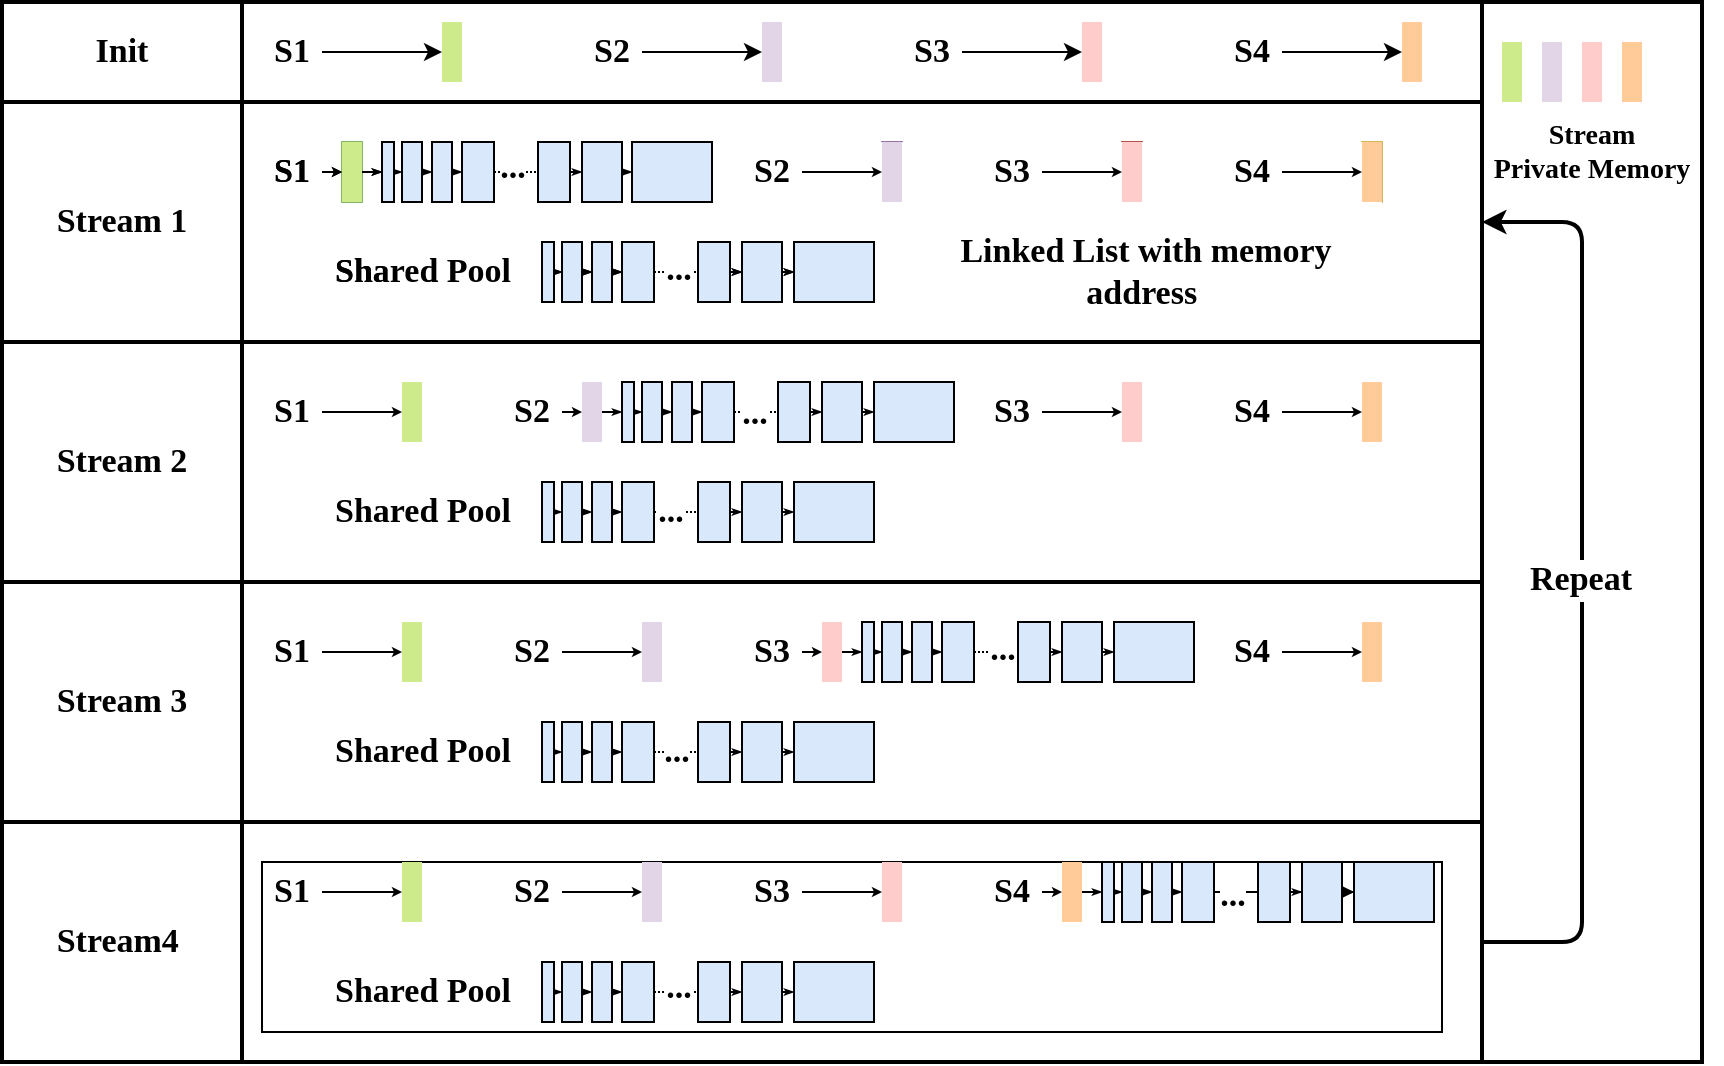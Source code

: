 <mxfile version="22.1.18" type="device">
  <diagram id="KAE_VDiI3zcYsobhMcIx" name="第 1 页">
    <mxGraphModel dx="1907" dy="703" grid="1" gridSize="10" guides="1" tooltips="1" connect="1" arrows="1" fold="1" page="1" pageScale="1" pageWidth="827" pageHeight="1169" math="0" shadow="0">
      <root>
        <mxCell id="0" />
        <mxCell id="1" parent="0" />
        <mxCell id="248" value="" style="group;fontStyle=1;fontFamily=Garamond;fontSize=17;" parent="1" vertex="1" connectable="0">
          <mxGeometry x="660" y="160" width="110" height="510" as="geometry" />
        </mxCell>
        <mxCell id="253" value="" style="rounded=0;whiteSpace=wrap;html=1;fontSize=17;fontStyle=1;fontFamily=Garamond;strokeWidth=2;" parent="248" vertex="1">
          <mxGeometry x="-10" y="-20" width="110" height="530" as="geometry" />
        </mxCell>
        <mxCell id="236" value="" style="rounded=0;whiteSpace=wrap;html=1;fillColor=#cdeb8b;strokeColor=none;fontStyle=1;fontSize=17;container=0;fontFamily=Garamond;" parent="248" vertex="1">
          <mxGeometry width="10" height="30" as="geometry" />
        </mxCell>
        <mxCell id="237" value="" style="rounded=0;whiteSpace=wrap;html=1;fillColor=#e1d5e7;strokeColor=none;fontStyle=1;fontSize=17;container=0;fontFamily=Garamond;" parent="248" vertex="1">
          <mxGeometry x="20" width="10" height="30" as="geometry" />
        </mxCell>
        <mxCell id="238" value="" style="rounded=0;whiteSpace=wrap;html=1;fillColor=#ffcccc;strokeColor=none;fontStyle=1;fontSize=17;container=0;fontFamily=Garamond;" parent="248" vertex="1">
          <mxGeometry x="40" width="10" height="30" as="geometry" />
        </mxCell>
        <mxCell id="239" value="" style="rounded=0;whiteSpace=wrap;html=1;fillColor=#ffcc99;strokeColor=none;fontStyle=1;fontSize=17;container=0;fontFamily=Garamond;" parent="248" vertex="1">
          <mxGeometry x="60" width="10" height="30" as="geometry" />
        </mxCell>
        <mxCell id="240" value="&lt;span style=&quot;font-size: 14px;&quot;&gt;Stream Private&amp;nbsp;Memory&lt;/span&gt;" style="text;html=1;strokeColor=none;fillColor=none;align=center;verticalAlign=middle;whiteSpace=wrap;rounded=0;container=0;fontStyle=1;fontFamily=Garamond;fontSize=14;" parent="248" vertex="1">
          <mxGeometry x="15" y="40" width="60" height="30" as="geometry" />
        </mxCell>
        <mxCell id="2" value="" style="group;fontStyle=1;fontFamily=Garamond;fillColor=#cce5ff;strokeColor=#36393d;strokeWidth=2;fontSize=17;" parent="1" vertex="1" connectable="0">
          <mxGeometry x="-90" y="140" width="740" height="530" as="geometry" />
        </mxCell>
        <mxCell id="3" value="" style="rounded=0;whiteSpace=wrap;html=1;fillColor=default;fontStyle=1;fontSize=17;fontFamily=Garamond;strokeWidth=2;" parent="2" vertex="1">
          <mxGeometry x="120" y="50" width="620" height="120" as="geometry" />
        </mxCell>
        <mxCell id="4" value="" style="rounded=0;whiteSpace=wrap;html=1;fillColor=default;fontStyle=1;fontSize=17;fontFamily=Garamond;strokeWidth=2;" parent="2" vertex="1">
          <mxGeometry x="120" width="620" height="50" as="geometry" />
        </mxCell>
        <mxCell id="5" value="" style="group;fontStyle=1;fontFamily=Garamond;strokeColor=default;strokeWidth=2;fontSize=17;" parent="2" vertex="1" connectable="0">
          <mxGeometry width="120" height="530" as="geometry" />
        </mxCell>
        <mxCell id="8" value="&lt;font style=&quot;font-size: 17px;&quot;&gt;Stream4&amp;nbsp;&lt;/font&gt;" style="rounded=0;whiteSpace=wrap;html=1;fillColor=default;fontStyle=1;fontFamily=Garamond;strokeWidth=2;fontSize=17;" parent="5" vertex="1">
          <mxGeometry y="410" width="120" height="120" as="geometry" />
        </mxCell>
        <mxCell id="9" value="&lt;font style=&quot;font-size: 17px;&quot;&gt;Stream 3&lt;/font&gt;" style="rounded=0;whiteSpace=wrap;html=1;fillColor=default;fontStyle=1;fontFamily=Garamond;strokeWidth=2;fontSize=17;" parent="5" vertex="1">
          <mxGeometry y="290" width="120" height="120" as="geometry" />
        </mxCell>
        <mxCell id="10" value="&lt;font style=&quot;font-size: 17px;&quot;&gt;Stream 2&lt;br style=&quot;font-size: 17px;&quot;&gt;&lt;/font&gt;" style="rounded=0;whiteSpace=wrap;html=1;fillColor=default;fontStyle=1;fontFamily=Garamond;strokeWidth=2;fontSize=17;" parent="5" vertex="1">
          <mxGeometry y="170" width="120" height="120" as="geometry" />
        </mxCell>
        <mxCell id="11" value="&lt;font style=&quot;font-size: 17px;&quot;&gt;Stream 1&lt;br style=&quot;font-size: 17px;&quot;&gt;&lt;/font&gt;" style="rounded=0;whiteSpace=wrap;html=1;fillColor=default;fontStyle=1;fontFamily=Garamond;strokeWidth=2;fontSize=17;" parent="5" vertex="1">
          <mxGeometry y="50" width="120" height="120" as="geometry" />
        </mxCell>
        <mxCell id="12" value="&lt;font style=&quot;font-size: 17px;&quot;&gt;&lt;font style=&quot;font-size: 17px;&quot;&gt;Init&lt;/font&gt;&lt;br style=&quot;font-size: 17px;&quot;&gt;&lt;/font&gt;" style="rounded=0;whiteSpace=wrap;html=1;fillColor=default;fontStyle=1;fontFamily=Garamond;strokeWidth=2;fontSize=17;" parent="5" vertex="1">
          <mxGeometry width="120" height="50" as="geometry" />
        </mxCell>
        <mxCell id="13" value="" style="rounded=0;whiteSpace=wrap;html=1;fillColor=default;fontStyle=1;fontSize=17;fontFamily=Garamond;strokeWidth=2;" parent="2" vertex="1">
          <mxGeometry x="120" y="170" width="620" height="120" as="geometry" />
        </mxCell>
        <mxCell id="14" value="" style="rounded=0;whiteSpace=wrap;html=1;fillColor=default;fontStyle=1;fontSize=17;fontFamily=Garamond;strokeWidth=2;" parent="2" vertex="1">
          <mxGeometry x="120" y="290" width="620" height="120" as="geometry" />
        </mxCell>
        <mxCell id="15" value="" style="rounded=0;whiteSpace=wrap;html=1;fillColor=default;fontStyle=1;fontSize=17;fontFamily=Garamond;strokeWidth=2;" parent="2" vertex="1">
          <mxGeometry x="120" y="410" width="620" height="120" as="geometry" />
        </mxCell>
        <mxCell id="16" value="&lt;span style=&quot;font-size: 17px;&quot;&gt;Lindked List with memory address&lt;/span&gt;" style="text;html=1;strokeColor=none;fillColor=none;align=center;verticalAlign=middle;whiteSpace=wrap;rounded=0;fontStyle=1;fontFamily=Garamond;fontSize=17;" parent="2" vertex="1">
          <mxGeometry x="450" y="120" width="230" height="30" as="geometry" />
        </mxCell>
        <mxCell id="250" style="edgeStyle=none;html=1;entryX=1;entryY=0.5;entryDx=0;entryDy=0;fontStyle=1;fontFamily=Garamond;strokeWidth=2;fontSize=17;" parent="2" source="15" target="3" edge="1">
          <mxGeometry relative="1" as="geometry">
            <Array as="points">
              <mxPoint x="790" y="470" />
              <mxPoint x="790" y="110" />
            </Array>
          </mxGeometry>
        </mxCell>
        <mxCell id="252" value="&lt;font style=&quot;font-size: 17px;&quot;&gt;Repeat&lt;/font&gt;" style="edgeLabel;html=1;align=center;verticalAlign=middle;resizable=0;points=[];fontStyle=1;fontFamily=Garamond;fontSize=17;" parent="250" vertex="1" connectable="0">
          <mxGeometry x="0.004" y="1" relative="1" as="geometry">
            <mxPoint as="offset" />
          </mxGeometry>
        </mxCell>
        <mxCell id="20" value="" style="group;fontStyle=1;fontSize=17;fontFamily=Garamond;" parent="1" vertex="1" connectable="0">
          <mxGeometry x="40" y="210" width="560" height="85" as="geometry" />
        </mxCell>
        <mxCell id="21" value="Shared Pool" style="text;html=1;align=center;verticalAlign=middle;resizable=0;points=[];autosize=1;strokeColor=none;fillColor=none;fontStyle=1;fontSize=17;fontFamily=Garamond;" parent="20" vertex="1">
          <mxGeometry x="20" y="50" width="120" height="30" as="geometry" />
        </mxCell>
        <mxCell id="22" value="" style="group;fontStyle=1;fontSize=17;fontFamily=Garamond;" parent="20" vertex="1" connectable="0">
          <mxGeometry width="80" height="30" as="geometry" />
        </mxCell>
        <mxCell id="23" value="" style="rounded=0;whiteSpace=wrap;html=1;fillColor=#d5e8d4;strokeColor=#82b366;fontStyle=1;fontSize=17;fontFamily=Garamond;" parent="22" vertex="1">
          <mxGeometry x="40" width="10" height="30" as="geometry" />
        </mxCell>
        <mxCell id="24" style="edgeStyle=none;jumpSize=2;html=1;entryX=0;entryY=0.5;entryDx=0;entryDy=0;startSize=2;endSize=2;fontStyle=1;fontSize=17;fontFamily=Garamond;" parent="22" source="25" target="23" edge="1">
          <mxGeometry relative="1" as="geometry" />
        </mxCell>
        <mxCell id="25" value="S1" style="text;html=1;strokeColor=none;fillColor=none;align=center;verticalAlign=middle;whiteSpace=wrap;rounded=0;fontStyle=1;fontSize=17;fontFamily=Garamond;" parent="22" vertex="1">
          <mxGeometry width="30" height="30" as="geometry" />
        </mxCell>
        <mxCell id="26" value="" style="group;fontStyle=1;fontSize=17;fontFamily=Garamond;" parent="20" vertex="1" connectable="0">
          <mxGeometry x="240" width="80" height="30" as="geometry" />
        </mxCell>
        <mxCell id="27" value="" style="rounded=0;whiteSpace=wrap;html=1;fillColor=#e1d5e7;strokeColor=#9673a6;fontStyle=1;fontSize=17;fontFamily=Garamond;" parent="26" vertex="1">
          <mxGeometry x="70" width="10" height="30" as="geometry" />
        </mxCell>
        <mxCell id="28" style="edgeStyle=none;jumpSize=2;html=1;entryX=0;entryY=0.5;entryDx=0;entryDy=0;startSize=2;endSize=2;fontStyle=1;fontSize=17;fontFamily=Garamond;" parent="26" source="29" target="27" edge="1">
          <mxGeometry relative="1" as="geometry" />
        </mxCell>
        <mxCell id="29" value="S2" style="text;html=1;strokeColor=none;fillColor=none;align=center;verticalAlign=middle;whiteSpace=wrap;rounded=0;fontStyle=1;fontSize=17;fontFamily=Garamond;" parent="26" vertex="1">
          <mxGeometry width="30" height="30" as="geometry" />
        </mxCell>
        <mxCell id="30" value="" style="group;fontStyle=1;fontSize=17;fontFamily=Garamond;" parent="20" vertex="1" connectable="0">
          <mxGeometry x="360" width="80" height="30" as="geometry" />
        </mxCell>
        <mxCell id="31" value="" style="rounded=0;whiteSpace=wrap;html=1;fillColor=#f8cecc;strokeColor=#b85450;fontStyle=1;fontSize=17;fontFamily=Garamond;" parent="30" vertex="1">
          <mxGeometry x="70" width="10" height="30" as="geometry" />
        </mxCell>
        <mxCell id="32" style="edgeStyle=none;jumpSize=2;html=1;entryX=0;entryY=0.5;entryDx=0;entryDy=0;startSize=2;endSize=2;fontStyle=1;fontSize=17;fontFamily=Garamond;" parent="30" source="33" target="31" edge="1">
          <mxGeometry relative="1" as="geometry" />
        </mxCell>
        <mxCell id="33" value="S3" style="text;html=1;strokeColor=none;fillColor=none;align=center;verticalAlign=middle;whiteSpace=wrap;rounded=0;fontStyle=1;fontSize=17;fontFamily=Garamond;" parent="30" vertex="1">
          <mxGeometry width="30" height="30" as="geometry" />
        </mxCell>
        <mxCell id="34" value="" style="group;fontStyle=1;fontSize=17;fontFamily=Garamond;" parent="20" vertex="1" connectable="0">
          <mxGeometry x="480" width="80" height="30" as="geometry" />
        </mxCell>
        <mxCell id="35" value="" style="rounded=0;whiteSpace=wrap;html=1;fillColor=#fff2cc;strokeColor=#d6b656;fontStyle=1;fontSize=17;fontFamily=Garamond;" parent="34" vertex="1">
          <mxGeometry x="70" width="10" height="30" as="geometry" />
        </mxCell>
        <mxCell id="36" style="edgeStyle=none;jumpSize=2;html=1;entryX=0;entryY=0.5;entryDx=0;entryDy=0;startSize=2;endSize=2;fontStyle=1;fontSize=17;fontFamily=Garamond;" parent="34" source="37" target="35" edge="1">
          <mxGeometry relative="1" as="geometry" />
        </mxCell>
        <mxCell id="37" value="S4" style="text;html=1;strokeColor=none;fillColor=none;align=center;verticalAlign=middle;whiteSpace=wrap;rounded=0;fontStyle=1;fontSize=17;fontFamily=Garamond;" parent="34" vertex="1">
          <mxGeometry width="30" height="30" as="geometry" />
        </mxCell>
        <mxCell id="38" style="edgeStyle=none;jumpSize=2;html=1;entryX=0;entryY=0.5;entryDx=0;entryDy=0;strokeColor=default;endArrow=classicThin;endFill=1;startSize=2;endSize=2;fontStyle=1;fontSize=17;fontFamily=Garamond;" parent="20" source="23" target="44" edge="1">
          <mxGeometry relative="1" as="geometry" />
        </mxCell>
        <mxCell id="39" value="" style="group;fillColor=default;fontStyle=1;fontSize=17;fontFamily=Garamond;" parent="20" vertex="1" connectable="0">
          <mxGeometry x="60" width="500" height="85" as="geometry" />
        </mxCell>
        <mxCell id="40" value="" style="rounded=0;whiteSpace=wrap;html=1;fillColor=#cce5ff;container=0;strokeColor=none;fontStyle=1;fontSize=17;fontFamily=Garamond;" parent="39" vertex="1">
          <mxGeometry x="10" width="10" height="30" as="geometry" />
        </mxCell>
        <mxCell id="41" value="" style="rounded=0;whiteSpace=wrap;html=1;fillColor=#cce5ff;container=0;strokeColor=none;fontStyle=1;fontSize=17;fontFamily=Garamond;" parent="39" vertex="1">
          <mxGeometry x="25" width="10" height="30" as="geometry" />
        </mxCell>
        <mxCell id="42" style="edgeStyle=none;jumpSize=2;html=1;entryX=0;entryY=0.5;entryDx=0;entryDy=0;strokeColor=default;endArrow=classicThin;endFill=1;startSize=2;endSize=2;fontStyle=1;fontSize=17;fontFamily=Garamond;" parent="39" source="40" target="41" edge="1">
          <mxGeometry relative="1" as="geometry" />
        </mxCell>
        <mxCell id="43" style="edgeStyle=none;jumpSize=2;html=1;entryX=0;entryY=0.5;entryDx=0;entryDy=0;strokeColor=default;endArrow=classicThin;endFill=1;startSize=2;endSize=2;fontStyle=1;fontSize=17;fontFamily=Garamond;" parent="39" source="44" target="40" edge="1">
          <mxGeometry relative="1" as="geometry" />
        </mxCell>
        <mxCell id="44" value="" style="rounded=0;whiteSpace=wrap;html=1;fillColor=#cce5ff;container=0;strokeColor=none;fontStyle=1;fontSize=17;fontFamily=Garamond;" parent="39" vertex="1">
          <mxGeometry width="6" height="30" as="geometry" />
        </mxCell>
        <mxCell id="45" value="" style="rounded=0;whiteSpace=wrap;html=1;fillColor=#cce5ff;container=0;strokeColor=none;fontStyle=1;fontSize=17;fontFamily=Garamond;" parent="39" vertex="1">
          <mxGeometry x="40" width="16" height="30" as="geometry" />
        </mxCell>
        <mxCell id="46" style="edgeStyle=none;jumpSize=2;html=1;entryX=0;entryY=0.5;entryDx=0;entryDy=0;strokeColor=default;endArrow=classicThin;endFill=1;startSize=2;endSize=2;fontStyle=1;fontSize=17;fontFamily=Garamond;" parent="39" source="41" target="45" edge="1">
          <mxGeometry relative="1" as="geometry" />
        </mxCell>
        <mxCell id="47" value="" style="rounded=0;whiteSpace=wrap;html=1;fillColor=#cce5ff;container=0;strokeColor=none;fontStyle=1;fontSize=17;fontFamily=Garamond;" parent="39" vertex="1">
          <mxGeometry x="78" width="16" height="30" as="geometry" />
        </mxCell>
        <mxCell id="48" style="edgeStyle=none;jumpSize=2;html=1;entryX=0;entryY=0.5;entryDx=0;entryDy=0;startSize=2;endSize=2;strokeColor=default;dashed=1;dashPattern=1 1;endArrow=none;endFill=0;fontStyle=1;fontSize=17;fontFamily=Garamond;" parent="39" source="45" target="47" edge="1">
          <mxGeometry relative="1" as="geometry" />
        </mxCell>
        <mxCell id="49" value="..." style="edgeLabel;html=1;align=center;verticalAlign=middle;resizable=0;points=[];fontStyle=1;fontFamily=Garamond;fontSize=17;" parent="48" vertex="1" connectable="0">
          <mxGeometry x="-0.182" y="2" relative="1" as="geometry">
            <mxPoint as="offset" />
          </mxGeometry>
        </mxCell>
        <mxCell id="50" value="" style="rounded=0;whiteSpace=wrap;html=1;fillColor=#cce5ff;container=0;strokeColor=none;fontStyle=1;fontSize=17;fontFamily=Garamond;" parent="39" vertex="1">
          <mxGeometry x="100" width="20" height="30" as="geometry" />
        </mxCell>
        <mxCell id="51" style="edgeStyle=none;jumpSize=2;html=1;entryX=0;entryY=0.5;entryDx=0;entryDy=0;strokeColor=default;endArrow=classicThin;endFill=1;startSize=2;endSize=2;fontStyle=1;fontSize=17;fontFamily=Garamond;" parent="39" source="47" target="50" edge="1">
          <mxGeometry relative="1" as="geometry" />
        </mxCell>
        <mxCell id="52" value="" style="rounded=0;whiteSpace=wrap;html=1;fillColor=#dae8fc;container=0;strokeColor=#6c8ebf;fontStyle=1;fontSize=17;fontFamily=Garamond;" parent="39" vertex="1">
          <mxGeometry x="125" width="40" height="30" as="geometry" />
        </mxCell>
        <mxCell id="53" style="edgeStyle=none;jumpSize=2;html=1;entryX=0;entryY=0.5;entryDx=0;entryDy=0;strokeColor=default;endArrow=classicThin;endFill=1;startSize=2;endSize=2;fontStyle=1;fontSize=17;fontFamily=Garamond;" parent="39" source="50" target="52" edge="1">
          <mxGeometry relative="1" as="geometry" />
        </mxCell>
        <mxCell id="282" value="" style="group;fontStyle=1;fontSize=17;fontFamily=Garamond;" parent="39" vertex="1" connectable="0">
          <mxGeometry x="-60" width="560" height="85" as="geometry" />
        </mxCell>
        <mxCell id="283" value="Shared Pool" style="text;html=1;align=center;verticalAlign=middle;resizable=0;points=[];autosize=1;strokeColor=none;fillColor=none;fontStyle=1;fontSize=17;fontFamily=Garamond;" parent="282" vertex="1">
          <mxGeometry x="20" y="50" width="120" height="30" as="geometry" />
        </mxCell>
        <mxCell id="284" value="" style="group;fontStyle=1;fontSize=17;fontFamily=Garamond;" parent="282" vertex="1" connectable="0">
          <mxGeometry width="80" height="30" as="geometry" />
        </mxCell>
        <mxCell id="285" value="" style="rounded=0;whiteSpace=wrap;html=1;fillColor=#cdeb8b;strokeColor=none;fontStyle=1;fontSize=17;fontFamily=Garamond;" parent="284" vertex="1">
          <mxGeometry x="40" width="10" height="30" as="geometry" />
        </mxCell>
        <mxCell id="286" style="edgeStyle=none;jumpSize=2;html=1;entryX=0;entryY=0.5;entryDx=0;entryDy=0;startSize=2;endSize=2;fontStyle=1;fontSize=17;fontFamily=Garamond;" parent="284" source="287" target="285" edge="1">
          <mxGeometry relative="1" as="geometry" />
        </mxCell>
        <mxCell id="287" value="S1" style="text;html=1;strokeColor=none;fillColor=none;align=center;verticalAlign=middle;whiteSpace=wrap;rounded=0;fontStyle=1;fontSize=17;fontFamily=Garamond;" parent="284" vertex="1">
          <mxGeometry width="30" height="30" as="geometry" />
        </mxCell>
        <mxCell id="288" value="" style="group;fontStyle=1;fontSize=17;fontFamily=Garamond;" parent="282" vertex="1" connectable="0">
          <mxGeometry x="240" width="80" height="30" as="geometry" />
        </mxCell>
        <mxCell id="289" value="" style="rounded=0;whiteSpace=wrap;html=1;fillColor=#e1d5e7;strokeColor=none;fontStyle=1;fontSize=17;fontFamily=Garamond;" parent="288" vertex="1">
          <mxGeometry x="70" width="10" height="30" as="geometry" />
        </mxCell>
        <mxCell id="290" style="edgeStyle=none;jumpSize=2;html=1;entryX=0;entryY=0.5;entryDx=0;entryDy=0;startSize=2;endSize=2;fontStyle=1;fontSize=17;fontFamily=Garamond;" parent="288" source="291" target="289" edge="1">
          <mxGeometry relative="1" as="geometry" />
        </mxCell>
        <mxCell id="291" value="S2" style="text;html=1;strokeColor=none;fillColor=none;align=center;verticalAlign=middle;whiteSpace=wrap;rounded=0;fontStyle=1;fontSize=17;fontFamily=Garamond;" parent="288" vertex="1">
          <mxGeometry width="30" height="30" as="geometry" />
        </mxCell>
        <mxCell id="292" value="" style="group;fontStyle=1;fontSize=17;fontFamily=Garamond;" parent="282" vertex="1" connectable="0">
          <mxGeometry x="360" width="80" height="30" as="geometry" />
        </mxCell>
        <mxCell id="293" value="" style="rounded=0;whiteSpace=wrap;html=1;fillColor=#ffcccc;strokeColor=none;fontStyle=1;fontSize=17;fontFamily=Garamond;" parent="292" vertex="1">
          <mxGeometry x="70" width="10" height="30" as="geometry" />
        </mxCell>
        <mxCell id="294" style="edgeStyle=none;jumpSize=2;html=1;entryX=0;entryY=0.5;entryDx=0;entryDy=0;startSize=2;endSize=2;fontStyle=1;fontSize=17;fontFamily=Garamond;" parent="292" source="295" target="293" edge="1">
          <mxGeometry relative="1" as="geometry" />
        </mxCell>
        <mxCell id="295" value="S3" style="text;html=1;strokeColor=none;fillColor=none;align=center;verticalAlign=middle;whiteSpace=wrap;rounded=0;fontStyle=1;fontSize=17;fontFamily=Garamond;" parent="292" vertex="1">
          <mxGeometry width="30" height="30" as="geometry" />
        </mxCell>
        <mxCell id="296" value="" style="group;fontStyle=1;fontSize=17;fontFamily=Garamond;" parent="282" vertex="1" connectable="0">
          <mxGeometry x="480" width="80" height="30" as="geometry" />
        </mxCell>
        <mxCell id="297" value="" style="rounded=0;whiteSpace=wrap;html=1;fillColor=#ffcc99;strokeColor=none;fontStyle=1;fontSize=17;fontFamily=Garamond;" parent="296" vertex="1">
          <mxGeometry x="70" width="10" height="30" as="geometry" />
        </mxCell>
        <mxCell id="298" style="edgeStyle=none;jumpSize=2;html=1;entryX=0;entryY=0.5;entryDx=0;entryDy=0;startSize=2;endSize=2;fontStyle=1;fontSize=17;fontFamily=Garamond;" parent="296" source="299" target="297" edge="1">
          <mxGeometry relative="1" as="geometry" />
        </mxCell>
        <mxCell id="299" value="S4" style="text;html=1;strokeColor=none;fillColor=none;align=center;verticalAlign=middle;whiteSpace=wrap;rounded=0;fontStyle=1;fontSize=17;fontFamily=Garamond;" parent="296" vertex="1">
          <mxGeometry width="30" height="30" as="geometry" />
        </mxCell>
        <mxCell id="300" style="edgeStyle=none;jumpSize=2;html=1;entryX=0;entryY=0.5;entryDx=0;entryDy=0;strokeColor=default;endArrow=classicThin;endFill=1;startSize=2;endSize=2;fontStyle=1;fontSize=17;fontFamily=Garamond;" parent="282" source="285" target="306" edge="1">
          <mxGeometry relative="1" as="geometry" />
        </mxCell>
        <mxCell id="301" value="" style="group;fillColor=default;fontStyle=1;fontSize=17;fontFamily=Garamond;" parent="282" vertex="1" connectable="0">
          <mxGeometry x="60" width="170" height="30" as="geometry" />
        </mxCell>
        <mxCell id="302" value="" style="rounded=0;whiteSpace=wrap;html=1;fillColor=#cce5ff;container=0;strokeColor=none;fontStyle=1;fontSize=17;fontFamily=Garamond;" parent="301" vertex="1">
          <mxGeometry x="10" width="10" height="30" as="geometry" />
        </mxCell>
        <mxCell id="303" value="" style="rounded=0;whiteSpace=wrap;html=1;fillColor=#dae8fc;container=0;strokeColor=#000000;fontStyle=1;fontSize=17;fontFamily=Garamond;" parent="301" vertex="1">
          <mxGeometry x="25" width="10" height="30" as="geometry" />
        </mxCell>
        <mxCell id="304" style="edgeStyle=none;jumpSize=2;html=1;entryX=0;entryY=0.5;entryDx=0;entryDy=0;strokeColor=default;endArrow=classicThin;endFill=1;startSize=2;endSize=2;fontStyle=1;fontSize=17;fontFamily=Garamond;" parent="301" source="302" target="303" edge="1">
          <mxGeometry relative="1" as="geometry" />
        </mxCell>
        <mxCell id="305" style="edgeStyle=none;jumpSize=2;html=1;entryX=0;entryY=0.5;entryDx=0;entryDy=0;strokeColor=default;endArrow=classicThin;endFill=1;startSize=2;endSize=2;fontStyle=1;fontSize=17;fontFamily=Garamond;" parent="301" source="306" target="302" edge="1">
          <mxGeometry relative="1" as="geometry" />
        </mxCell>
        <mxCell id="306" value="" style="rounded=0;whiteSpace=wrap;html=1;fillColor=#cce5ff;container=0;strokeColor=none;fontStyle=1;fontSize=17;fontFamily=Garamond;" parent="301" vertex="1">
          <mxGeometry width="6" height="30" as="geometry" />
        </mxCell>
        <mxCell id="307" value="" style="rounded=0;whiteSpace=wrap;html=1;fillColor=#dae8fc;container=0;strokeColor=#000000;fontStyle=1;fontSize=17;fontFamily=Garamond;" parent="301" vertex="1">
          <mxGeometry x="40" width="16" height="30" as="geometry" />
        </mxCell>
        <mxCell id="308" style="edgeStyle=none;jumpSize=2;html=1;entryX=0;entryY=0.5;entryDx=0;entryDy=0;strokeColor=default;endArrow=classicThin;endFill=1;startSize=2;endSize=2;fontStyle=1;fontSize=17;fontFamily=Garamond;" parent="301" source="303" target="307" edge="1">
          <mxGeometry relative="1" as="geometry" />
        </mxCell>
        <mxCell id="309" value="" style="rounded=0;whiteSpace=wrap;html=1;fillColor=#cce5ff;container=0;strokeColor=none;fontStyle=1;fontSize=17;fontFamily=Garamond;" parent="301" vertex="1">
          <mxGeometry x="78" width="16" height="30" as="geometry" />
        </mxCell>
        <mxCell id="310" style="edgeStyle=none;jumpSize=2;html=1;entryX=0;entryY=0.5;entryDx=0;entryDy=0;startSize=2;endSize=2;strokeColor=default;dashed=1;dashPattern=1 1;endArrow=none;endFill=0;fontStyle=1;fontSize=17;fontFamily=Garamond;" parent="301" source="307" target="309" edge="1">
          <mxGeometry relative="1" as="geometry" />
        </mxCell>
        <mxCell id="311" value="..." style="edgeLabel;html=1;align=center;verticalAlign=middle;resizable=0;points=[];fontStyle=1;fontFamily=Garamond;fontSize=17;" parent="310" vertex="1" connectable="0">
          <mxGeometry x="-0.182" y="2" relative="1" as="geometry">
            <mxPoint as="offset" />
          </mxGeometry>
        </mxCell>
        <mxCell id="312" value="" style="rounded=0;whiteSpace=wrap;html=1;fillColor=#cce5ff;container=0;strokeColor=none;fontStyle=1;fontSize=17;fontFamily=Garamond;" parent="301" vertex="1">
          <mxGeometry x="100" width="20" height="30" as="geometry" />
        </mxCell>
        <mxCell id="313" style="edgeStyle=none;jumpSize=2;html=1;entryX=0;entryY=0.5;entryDx=0;entryDy=0;strokeColor=default;endArrow=classicThin;endFill=1;startSize=2;endSize=2;fontStyle=1;fontSize=17;fontFamily=Garamond;" parent="301" source="309" target="312" edge="1">
          <mxGeometry relative="1" as="geometry" />
        </mxCell>
        <mxCell id="314" value="" style="rounded=0;whiteSpace=wrap;html=1;fillColor=#dae8fc;container=0;strokeColor=#000000;fontStyle=1;fontSize=17;fontFamily=Garamond;" parent="301" vertex="1">
          <mxGeometry x="125" width="40" height="30" as="geometry" />
        </mxCell>
        <mxCell id="315" style="edgeStyle=none;jumpSize=2;html=1;entryX=0;entryY=0.5;entryDx=0;entryDy=0;strokeColor=default;endArrow=classicThin;endFill=1;startSize=2;endSize=2;fontStyle=1;fontSize=17;fontFamily=Garamond;" parent="301" source="312" target="314" edge="1">
          <mxGeometry relative="1" as="geometry" />
        </mxCell>
        <mxCell id="332" value="" style="rounded=0;whiteSpace=wrap;html=1;fillColor=#cce5ff;container=0;strokeColor=none;fontStyle=1;fontSize=17;fontFamily=Garamond;" parent="301" vertex="1">
          <mxGeometry x="100" width="20" height="30" as="geometry" />
        </mxCell>
        <mxCell id="333" value="" style="rounded=0;whiteSpace=wrap;html=1;fillColor=#cce5ff;container=0;strokeColor=none;fontStyle=1;fontSize=17;fontFamily=Garamond;" parent="301" vertex="1">
          <mxGeometry x="78" width="16" height="30" as="geometry" />
        </mxCell>
        <mxCell id="334" value="" style="rounded=0;whiteSpace=wrap;html=1;fillColor=#dae8fc;container=0;strokeColor=#000000;fontStyle=1;fontSize=17;fontFamily=Garamond;" parent="301" vertex="1">
          <mxGeometry x="100" width="20" height="30" as="geometry" />
        </mxCell>
        <mxCell id="335" value="" style="rounded=0;whiteSpace=wrap;html=1;fillColor=#dae8fc;container=0;strokeColor=#000000;fontStyle=1;fontSize=17;fontFamily=Garamond;" parent="301" vertex="1">
          <mxGeometry x="78" width="16" height="30" as="geometry" />
        </mxCell>
        <mxCell id="336" value="" style="rounded=0;whiteSpace=wrap;html=1;fillColor=#dae8fc;container=0;strokeColor=#000000;fontStyle=1;fontSize=17;fontFamily=Garamond;" parent="301" vertex="1">
          <mxGeometry width="6" height="30" as="geometry" />
        </mxCell>
        <mxCell id="337" value="" style="rounded=0;whiteSpace=wrap;html=1;fillColor=#dae8fc;container=0;strokeColor=#000000;fontStyle=1;fontSize=17;fontFamily=Garamond;" parent="301" vertex="1">
          <mxGeometry x="10" width="10" height="30" as="geometry" />
        </mxCell>
        <mxCell id="316" value="" style="group;fontStyle=1;fontSize=17;fontFamily=Garamond;" parent="282" vertex="1" connectable="0">
          <mxGeometry x="140" y="50" width="170" height="30" as="geometry" />
        </mxCell>
        <mxCell id="317" value="" style="rounded=0;whiteSpace=wrap;html=1;fillColor=#cce5ff;container=0;strokeColor=none;fontStyle=1;fontSize=17;fontFamily=Garamond;" parent="316" vertex="1">
          <mxGeometry x="10" width="10" height="30" as="geometry" />
        </mxCell>
        <mxCell id="318" value="" style="rounded=0;whiteSpace=wrap;html=1;fillColor=#cce5ff;container=0;strokeColor=none;fontStyle=1;fontSize=17;fontFamily=Garamond;" parent="316" vertex="1">
          <mxGeometry x="25" width="10" height="30" as="geometry" />
        </mxCell>
        <mxCell id="319" style="edgeStyle=none;jumpSize=2;html=1;entryX=0;entryY=0.5;entryDx=0;entryDy=0;strokeColor=default;endArrow=classicThin;endFill=1;startSize=2;endSize=2;fontStyle=1;fontSize=17;fontFamily=Garamond;" parent="316" source="317" target="318" edge="1">
          <mxGeometry relative="1" as="geometry" />
        </mxCell>
        <mxCell id="320" style="edgeStyle=none;jumpSize=2;html=1;entryX=0;entryY=0.5;entryDx=0;entryDy=0;strokeColor=default;endArrow=classicThin;endFill=1;startSize=2;endSize=2;fontStyle=1;fontSize=17;fontFamily=Garamond;" parent="316" source="321" target="317" edge="1">
          <mxGeometry relative="1" as="geometry" />
        </mxCell>
        <mxCell id="321" value="" style="rounded=0;whiteSpace=wrap;html=1;fillColor=#cce5ff;container=0;strokeColor=none;fontStyle=1;fontSize=17;fontFamily=Garamond;" parent="316" vertex="1">
          <mxGeometry width="6" height="30" as="geometry" />
        </mxCell>
        <mxCell id="322" value="" style="rounded=0;whiteSpace=wrap;html=1;fillColor=#cce5ff;container=0;strokeColor=none;fontStyle=1;fontSize=17;fontFamily=Garamond;" parent="316" vertex="1">
          <mxGeometry x="40" width="16" height="30" as="geometry" />
        </mxCell>
        <mxCell id="323" style="edgeStyle=none;jumpSize=2;html=1;entryX=0;entryY=0.5;entryDx=0;entryDy=0;strokeColor=default;endArrow=classicThin;endFill=1;startSize=2;endSize=2;fontStyle=1;fontSize=17;fontFamily=Garamond;" parent="316" source="318" target="322" edge="1">
          <mxGeometry relative="1" as="geometry" />
        </mxCell>
        <mxCell id="324" value="" style="rounded=0;whiteSpace=wrap;html=1;fillColor=#cce5ff;container=0;strokeColor=none;fontStyle=1;fontSize=17;fontFamily=Garamond;" parent="316" vertex="1">
          <mxGeometry x="78" width="16" height="30" as="geometry" />
        </mxCell>
        <mxCell id="325" style="edgeStyle=none;jumpSize=2;html=1;entryX=0;entryY=0.5;entryDx=0;entryDy=0;startSize=2;endSize=2;strokeColor=default;dashed=1;dashPattern=1 1;endArrow=none;endFill=0;fontStyle=1;fontSize=17;fontFamily=Garamond;" parent="316" source="322" target="324" edge="1">
          <mxGeometry relative="1" as="geometry" />
        </mxCell>
        <mxCell id="326" value="..." style="edgeLabel;html=1;align=center;verticalAlign=middle;resizable=0;points=[];fontStyle=1;fontFamily=Garamond;fontSize=17;" parent="325" vertex="1" connectable="0">
          <mxGeometry x="0.091" y="1" relative="1" as="geometry">
            <mxPoint as="offset" />
          </mxGeometry>
        </mxCell>
        <mxCell id="327" value="" style="rounded=0;whiteSpace=wrap;html=1;fillColor=#cce5ff;container=0;strokeColor=none;fontStyle=1;fontSize=17;fontFamily=Garamond;" parent="316" vertex="1">
          <mxGeometry x="100" width="20" height="30" as="geometry" />
        </mxCell>
        <mxCell id="328" style="edgeStyle=none;jumpSize=2;html=1;entryX=0;entryY=0.5;entryDx=0;entryDy=0;strokeColor=default;endArrow=classicThin;endFill=1;startSize=2;endSize=2;fontStyle=1;fontSize=17;fontFamily=Garamond;" parent="316" source="324" target="327" edge="1">
          <mxGeometry relative="1" as="geometry" />
        </mxCell>
        <mxCell id="329" value="" style="rounded=0;whiteSpace=wrap;html=1;fillColor=#cce5ff;container=0;strokeColor=none;fontStyle=1;fontSize=17;fontFamily=Garamond;" parent="316" vertex="1">
          <mxGeometry x="126" width="40" height="30" as="geometry" />
        </mxCell>
        <mxCell id="330" style="edgeStyle=none;jumpSize=2;html=1;entryX=0;entryY=0.5;entryDx=0;entryDy=0;strokeColor=default;endArrow=classicThin;endFill=1;startSize=2;endSize=2;fontStyle=1;fontSize=17;fontFamily=Garamond;" parent="316" source="327" target="329" edge="1">
          <mxGeometry relative="1" as="geometry" />
        </mxCell>
        <mxCell id="331" style="edgeStyle=none;jumpSize=2;html=1;entryX=0;entryY=0.5;entryDx=0;entryDy=0;strokeColor=default;endArrow=classicThin;endFill=1;startSize=2;endSize=2;fontStyle=1;fontSize=17;fontFamily=Garamond;" parent="282" source="283" target="321" edge="1">
          <mxGeometry relative="1" as="geometry" />
        </mxCell>
        <mxCell id="343" value="&lt;b style=&quot;font-size: 17px;&quot;&gt;Linked List with memory address&amp;nbsp;&lt;/b&gt;" style="text;html=1;strokeColor=none;fillColor=none;align=center;verticalAlign=middle;whiteSpace=wrap;rounded=0;fontFamily=Garamond;fontSize=17;" parent="282" vertex="1">
          <mxGeometry x="324" y="50" width="236" height="30" as="geometry" />
        </mxCell>
        <mxCell id="54" value="" style="group;fontStyle=1;fontSize=17;fontFamily=Garamond;" parent="20" vertex="1" connectable="0">
          <mxGeometry x="140" y="50" width="170" height="30" as="geometry" />
        </mxCell>
        <mxCell id="55" value="" style="rounded=0;whiteSpace=wrap;html=1;fillColor=#dae8fc;container=0;strokeColor=#000000;fontStyle=1;fontSize=17;fontFamily=Garamond;" parent="54" vertex="1">
          <mxGeometry x="10" width="10" height="30" as="geometry" />
        </mxCell>
        <mxCell id="56" value="" style="rounded=0;whiteSpace=wrap;html=1;fillColor=#dae8fc;container=0;strokeColor=#000000;fontStyle=1;fontSize=17;fontFamily=Garamond;" parent="54" vertex="1">
          <mxGeometry x="25" width="10" height="30" as="geometry" />
        </mxCell>
        <mxCell id="57" style="edgeStyle=none;jumpSize=2;html=1;entryX=0;entryY=0.5;entryDx=0;entryDy=0;strokeColor=default;endArrow=classicThin;endFill=1;startSize=2;endSize=2;fontStyle=1;fontSize=17;fontFamily=Garamond;" parent="54" source="55" target="56" edge="1">
          <mxGeometry relative="1" as="geometry" />
        </mxCell>
        <mxCell id="58" style="edgeStyle=none;jumpSize=2;html=1;entryX=0;entryY=0.5;entryDx=0;entryDy=0;strokeColor=default;endArrow=classicThin;endFill=1;startSize=2;endSize=2;fontStyle=1;fontSize=17;fontFamily=Garamond;" parent="54" source="59" target="55" edge="1">
          <mxGeometry relative="1" as="geometry" />
        </mxCell>
        <mxCell id="59" value="" style="rounded=0;whiteSpace=wrap;html=1;fillColor=#dae8fc;container=0;strokeColor=#000000;fontStyle=1;fontSize=17;fontFamily=Garamond;" parent="54" vertex="1">
          <mxGeometry width="6" height="30" as="geometry" />
        </mxCell>
        <mxCell id="60" value="" style="rounded=0;whiteSpace=wrap;html=1;fillColor=#dae8fc;container=0;strokeColor=#000000;fontStyle=1;fontSize=17;fontFamily=Garamond;" parent="54" vertex="1">
          <mxGeometry x="40" width="16" height="30" as="geometry" />
        </mxCell>
        <mxCell id="61" style="edgeStyle=none;jumpSize=2;html=1;entryX=0;entryY=0.5;entryDx=0;entryDy=0;strokeColor=default;endArrow=classicThin;endFill=1;startSize=2;endSize=2;fontStyle=1;fontSize=17;fontFamily=Garamond;" parent="54" source="56" target="60" edge="1">
          <mxGeometry relative="1" as="geometry" />
        </mxCell>
        <mxCell id="62" value="" style="rounded=0;whiteSpace=wrap;html=1;fillColor=#dae8fc;container=0;strokeColor=#000000;fontStyle=1;fontSize=17;fontFamily=Garamond;" parent="54" vertex="1">
          <mxGeometry x="78" width="16" height="30" as="geometry" />
        </mxCell>
        <mxCell id="63" style="edgeStyle=none;jumpSize=2;html=1;entryX=0;entryY=0.5;entryDx=0;entryDy=0;startSize=2;endSize=2;strokeColor=default;dashed=1;dashPattern=1 1;endArrow=none;endFill=0;fontStyle=1;fontSize=17;fontFamily=Garamond;" parent="54" source="60" target="62" edge="1">
          <mxGeometry relative="1" as="geometry" />
        </mxCell>
        <mxCell id="64" value="..." style="edgeLabel;html=1;align=center;verticalAlign=middle;resizable=0;points=[];fontStyle=1;fontFamily=Garamond;fontSize=17;" parent="63" vertex="1" connectable="0">
          <mxGeometry x="0.091" y="1" relative="1" as="geometry">
            <mxPoint as="offset" />
          </mxGeometry>
        </mxCell>
        <mxCell id="65" value="" style="rounded=0;whiteSpace=wrap;html=1;fillColor=#dae8fc;container=0;strokeColor=#000000;fontStyle=1;fontSize=17;fontFamily=Garamond;" parent="54" vertex="1">
          <mxGeometry x="100" width="20" height="30" as="geometry" />
        </mxCell>
        <mxCell id="66" style="edgeStyle=none;jumpSize=2;html=1;entryX=0;entryY=0.5;entryDx=0;entryDy=0;strokeColor=default;endArrow=classicThin;endFill=1;startSize=2;endSize=2;fontStyle=1;fontSize=17;fontFamily=Garamond;" parent="54" source="62" target="65" edge="1">
          <mxGeometry relative="1" as="geometry" />
        </mxCell>
        <mxCell id="67" value="" style="rounded=0;whiteSpace=wrap;html=1;fillColor=#dae8fc;container=0;strokeColor=#000000;fontStyle=1;fontSize=17;fontFamily=Garamond;" parent="54" vertex="1">
          <mxGeometry x="126" width="40" height="30" as="geometry" />
        </mxCell>
        <mxCell id="68" style="edgeStyle=none;jumpSize=2;html=1;entryX=0;entryY=0.5;entryDx=0;entryDy=0;strokeColor=default;endArrow=classicThin;endFill=1;startSize=2;endSize=2;fontStyle=1;fontSize=17;fontFamily=Garamond;" parent="54" source="65" target="67" edge="1">
          <mxGeometry relative="1" as="geometry" />
        </mxCell>
        <mxCell id="69" style="edgeStyle=none;jumpSize=2;html=1;entryX=0;entryY=0.5;entryDx=0;entryDy=0;strokeColor=default;endArrow=classicThin;endFill=1;startSize=2;endSize=2;fontStyle=1;fontSize=17;fontFamily=Garamond;" parent="20" source="21" target="59" edge="1">
          <mxGeometry relative="1" as="geometry" />
        </mxCell>
        <mxCell id="70" value="" style="group;fontStyle=1;fontSize=17;fontFamily=Garamond;" parent="1" vertex="1" connectable="0">
          <mxGeometry x="40" y="330" width="560" height="85" as="geometry" />
        </mxCell>
        <mxCell id="71" value="S1" style="text;html=1;strokeColor=none;fillColor=none;align=center;verticalAlign=middle;whiteSpace=wrap;rounded=0;fontStyle=1;fontSize=17;fontFamily=Garamond;" parent="70" vertex="1">
          <mxGeometry width="30" height="30" as="geometry" />
        </mxCell>
        <mxCell id="72" value="" style="rounded=0;whiteSpace=wrap;html=1;fillColor=#cdeb8b;strokeColor=none;fontStyle=1;fontSize=17;fontFamily=Garamond;" parent="70" vertex="1">
          <mxGeometry x="70" width="10" height="30" as="geometry" />
        </mxCell>
        <mxCell id="73" style="edgeStyle=none;jumpSize=2;html=1;entryX=0;entryY=0.5;entryDx=0;entryDy=0;startSize=2;endSize=2;fontStyle=1;fontSize=17;fontFamily=Garamond;" parent="70" source="71" target="72" edge="1">
          <mxGeometry relative="1" as="geometry" />
        </mxCell>
        <mxCell id="74" value="Shared Pool" style="text;html=1;align=center;verticalAlign=middle;resizable=0;points=[];autosize=1;strokeColor=none;fillColor=none;fontStyle=1;fontSize=17;fontFamily=Garamond;" parent="70" vertex="1">
          <mxGeometry x="20" y="50" width="120" height="30" as="geometry" />
        </mxCell>
        <mxCell id="75" value="" style="group;fontStyle=1;fontSize=17;fontFamily=Garamond;" parent="70" vertex="1" connectable="0">
          <mxGeometry x="140" y="50" width="170" height="30" as="geometry" />
        </mxCell>
        <mxCell id="76" value="" style="rounded=0;whiteSpace=wrap;html=1;fillColor=#dae8fc;container=0;strokeColor=#000000;fontStyle=1;fontSize=17;fontFamily=Garamond;" parent="75" vertex="1">
          <mxGeometry x="10" width="10" height="30" as="geometry" />
        </mxCell>
        <mxCell id="77" value="" style="rounded=0;whiteSpace=wrap;html=1;fillColor=#dae8fc;container=0;strokeColor=#000000;fontStyle=1;fontSize=17;fontFamily=Garamond;" parent="75" vertex="1">
          <mxGeometry x="25" width="10" height="30" as="geometry" />
        </mxCell>
        <mxCell id="78" style="edgeStyle=none;jumpSize=2;html=1;entryX=0;entryY=0.5;entryDx=0;entryDy=0;strokeColor=default;endArrow=classicThin;endFill=1;startSize=2;endSize=2;fontStyle=1;fontSize=17;fontFamily=Garamond;" parent="75" source="76" target="77" edge="1">
          <mxGeometry relative="1" as="geometry" />
        </mxCell>
        <mxCell id="79" style="edgeStyle=none;jumpSize=2;html=1;entryX=0;entryY=0.5;entryDx=0;entryDy=0;strokeColor=default;endArrow=classicThin;endFill=1;startSize=2;endSize=2;fontStyle=1;fontSize=17;fontFamily=Garamond;" parent="75" source="80" target="76" edge="1">
          <mxGeometry relative="1" as="geometry" />
        </mxCell>
        <mxCell id="80" value="" style="rounded=0;whiteSpace=wrap;html=1;fillColor=#dae8fc;container=0;strokeColor=#000000;fontStyle=1;fontSize=17;fontFamily=Garamond;" parent="75" vertex="1">
          <mxGeometry width="6" height="30" as="geometry" />
        </mxCell>
        <mxCell id="81" value="" style="rounded=0;whiteSpace=wrap;html=1;fillColor=#dae8fc;container=0;strokeColor=#000000;fontStyle=1;fontSize=17;fontFamily=Garamond;" parent="75" vertex="1">
          <mxGeometry x="40" width="16" height="30" as="geometry" />
        </mxCell>
        <mxCell id="82" style="edgeStyle=none;jumpSize=2;html=1;entryX=0;entryY=0.5;entryDx=0;entryDy=0;strokeColor=default;endArrow=classicThin;endFill=1;startSize=2;endSize=2;fontStyle=1;fontSize=17;fontFamily=Garamond;" parent="75" source="77" target="81" edge="1">
          <mxGeometry relative="1" as="geometry" />
        </mxCell>
        <mxCell id="83" value="" style="rounded=0;whiteSpace=wrap;html=1;fillColor=#dae8fc;container=0;strokeColor=#000000;fontStyle=1;fontSize=17;fontFamily=Garamond;" parent="75" vertex="1">
          <mxGeometry x="78" width="16" height="30" as="geometry" />
        </mxCell>
        <mxCell id="84" style="edgeStyle=none;jumpSize=2;html=1;entryX=0;entryY=0.5;entryDx=0;entryDy=0;startSize=2;endSize=2;strokeColor=default;dashed=1;dashPattern=1 1;endArrow=none;endFill=0;fontStyle=1;fontSize=17;fontFamily=Garamond;" parent="75" source="81" target="83" edge="1">
          <mxGeometry relative="1" as="geometry" />
        </mxCell>
        <mxCell id="85" value="..." style="edgeLabel;html=1;align=center;verticalAlign=middle;resizable=0;points=[];fontStyle=1;fontFamily=Garamond;fontSize=17;" parent="84" vertex="1" connectable="0">
          <mxGeometry x="-0.29" relative="1" as="geometry">
            <mxPoint as="offset" />
          </mxGeometry>
        </mxCell>
        <mxCell id="86" value="" style="rounded=0;whiteSpace=wrap;html=1;fillColor=#dae8fc;container=0;strokeColor=#000000;fontStyle=1;fontSize=17;fontFamily=Garamond;" parent="75" vertex="1">
          <mxGeometry x="100" width="20" height="30" as="geometry" />
        </mxCell>
        <mxCell id="87" style="edgeStyle=none;jumpSize=2;html=1;entryX=0;entryY=0.5;entryDx=0;entryDy=0;strokeColor=default;endArrow=classicThin;endFill=1;startSize=2;endSize=2;fontStyle=1;fontSize=17;fontFamily=Garamond;" parent="75" source="83" target="86" edge="1">
          <mxGeometry relative="1" as="geometry" />
        </mxCell>
        <mxCell id="88" value="" style="rounded=0;whiteSpace=wrap;html=1;fillColor=#dae8fc;container=0;strokeColor=#000000;fontStyle=1;fontSize=17;fontFamily=Garamond;" parent="75" vertex="1">
          <mxGeometry x="126" width="40" height="30" as="geometry" />
        </mxCell>
        <mxCell id="89" style="edgeStyle=none;jumpSize=2;html=1;entryX=0;entryY=0.5;entryDx=0;entryDy=0;strokeColor=default;endArrow=classicThin;endFill=1;startSize=2;endSize=2;fontStyle=1;fontSize=17;fontFamily=Garamond;" parent="75" source="86" target="88" edge="1">
          <mxGeometry relative="1" as="geometry" />
        </mxCell>
        <mxCell id="90" style="edgeStyle=none;jumpSize=2;html=1;entryX=0;entryY=0.5;entryDx=0;entryDy=0;strokeColor=default;endArrow=classicThin;endFill=1;startSize=2;endSize=2;fontStyle=1;fontSize=17;fontFamily=Garamond;" parent="70" source="74" target="80" edge="1">
          <mxGeometry relative="1" as="geometry" />
        </mxCell>
        <mxCell id="91" value="" style="group;fontStyle=1;fontSize=17;fontFamily=Garamond;" parent="70" vertex="1" connectable="0">
          <mxGeometry x="120" width="80" height="30" as="geometry" />
        </mxCell>
        <mxCell id="92" value="" style="rounded=0;whiteSpace=wrap;html=1;fillColor=#e1d5e7;strokeColor=none;fontStyle=1;fontSize=17;fontFamily=Garamond;" parent="91" vertex="1">
          <mxGeometry x="40" width="10" height="30" as="geometry" />
        </mxCell>
        <mxCell id="93" style="edgeStyle=none;jumpSize=2;html=1;entryX=0;entryY=0.5;entryDx=0;entryDy=0;startSize=2;endSize=2;fontStyle=1;fontSize=17;fontFamily=Garamond;" parent="91" source="94" target="92" edge="1">
          <mxGeometry relative="1" as="geometry" />
        </mxCell>
        <mxCell id="94" value="S2" style="text;html=1;strokeColor=none;fillColor=none;align=center;verticalAlign=middle;whiteSpace=wrap;rounded=0;fontStyle=1;fontSize=17;fontFamily=Garamond;" parent="91" vertex="1">
          <mxGeometry width="30" height="30" as="geometry" />
        </mxCell>
        <mxCell id="95" value="" style="group;fontStyle=1;fontSize=17;fontFamily=Garamond;" parent="70" vertex="1" connectable="0">
          <mxGeometry x="360" width="80" height="30" as="geometry" />
        </mxCell>
        <mxCell id="96" value="" style="rounded=0;whiteSpace=wrap;html=1;fillColor=#ffcccc;strokeColor=none;fontStyle=1;fontSize=17;fontFamily=Garamond;" parent="95" vertex="1">
          <mxGeometry x="70" width="10" height="30" as="geometry" />
        </mxCell>
        <mxCell id="97" style="edgeStyle=none;jumpSize=2;html=1;entryX=0;entryY=0.5;entryDx=0;entryDy=0;startSize=2;endSize=2;fontStyle=1;fontSize=17;fontFamily=Garamond;" parent="95" source="98" target="96" edge="1">
          <mxGeometry relative="1" as="geometry" />
        </mxCell>
        <mxCell id="98" value="S3" style="text;html=1;strokeColor=none;fillColor=none;align=center;verticalAlign=middle;whiteSpace=wrap;rounded=0;fontStyle=1;fontSize=17;fontFamily=Garamond;" parent="95" vertex="1">
          <mxGeometry width="30" height="30" as="geometry" />
        </mxCell>
        <mxCell id="99" value="" style="group;fontStyle=1;fontSize=17;fontFamily=Garamond;" parent="70" vertex="1" connectable="0">
          <mxGeometry x="480" width="80" height="30" as="geometry" />
        </mxCell>
        <mxCell id="100" value="" style="rounded=0;whiteSpace=wrap;html=1;fillColor=#ffcc99;strokeColor=none;fontStyle=1;fontSize=17;fontFamily=Garamond;" parent="99" vertex="1">
          <mxGeometry x="70" width="10" height="30" as="geometry" />
        </mxCell>
        <mxCell id="101" style="edgeStyle=none;jumpSize=2;html=1;entryX=0;entryY=0.5;entryDx=0;entryDy=0;startSize=2;endSize=2;fontStyle=1;fontSize=17;fontFamily=Garamond;" parent="99" source="102" target="100" edge="1">
          <mxGeometry relative="1" as="geometry" />
        </mxCell>
        <mxCell id="102" value="S4" style="text;html=1;strokeColor=none;fillColor=none;align=center;verticalAlign=middle;whiteSpace=wrap;rounded=0;fontStyle=1;fontSize=17;fontFamily=Garamond;" parent="99" vertex="1">
          <mxGeometry width="30" height="30" as="geometry" />
        </mxCell>
        <mxCell id="103" value="" style="group;fontStyle=1;fontSize=17;fontFamily=Garamond;" parent="70" vertex="1" connectable="0">
          <mxGeometry x="180" width="170" height="30" as="geometry" />
        </mxCell>
        <mxCell id="104" value="" style="rounded=0;whiteSpace=wrap;html=1;fillColor=#dae8fc;container=0;strokeColor=#000000;fontStyle=1;fontSize=17;fontFamily=Garamond;" parent="103" vertex="1">
          <mxGeometry x="10" width="10" height="30" as="geometry" />
        </mxCell>
        <mxCell id="105" value="" style="rounded=0;whiteSpace=wrap;html=1;fillColor=#dae8fc;container=0;strokeColor=#000000;fontStyle=1;fontSize=17;fontFamily=Garamond;" parent="103" vertex="1">
          <mxGeometry x="25" width="10" height="30" as="geometry" />
        </mxCell>
        <mxCell id="106" style="edgeStyle=none;jumpSize=2;html=1;entryX=0;entryY=0.5;entryDx=0;entryDy=0;strokeColor=default;endArrow=classicThin;endFill=1;startSize=2;endSize=2;fontStyle=1;fontSize=17;fontFamily=Garamond;" parent="103" source="104" target="105" edge="1">
          <mxGeometry relative="1" as="geometry" />
        </mxCell>
        <mxCell id="107" style="edgeStyle=none;jumpSize=2;html=1;entryX=0;entryY=0.5;entryDx=0;entryDy=0;strokeColor=default;endArrow=classicThin;endFill=1;startSize=2;endSize=2;fontStyle=1;fontSize=17;fontFamily=Garamond;" parent="103" source="108" target="104" edge="1">
          <mxGeometry relative="1" as="geometry" />
        </mxCell>
        <mxCell id="108" value="" style="rounded=0;whiteSpace=wrap;html=1;fillColor=#1ba1e2;container=0;fontColor=#ffffff;strokeColor=#006EAF;fontStyle=1;fontSize=17;fontFamily=Garamond;" parent="103" vertex="1">
          <mxGeometry width="6" height="30" as="geometry" />
        </mxCell>
        <mxCell id="109" value="" style="rounded=0;whiteSpace=wrap;html=1;fillColor=#dae8fc;container=0;strokeColor=#000000;fontStyle=1;fontSize=17;fontFamily=Garamond;" parent="103" vertex="1">
          <mxGeometry x="40" width="16" height="30" as="geometry" />
        </mxCell>
        <mxCell id="110" style="edgeStyle=none;jumpSize=2;html=1;entryX=0;entryY=0.5;entryDx=0;entryDy=0;strokeColor=default;endArrow=classicThin;endFill=1;startSize=2;endSize=2;fontStyle=1;fontSize=17;fontFamily=Garamond;" parent="103" source="105" target="109" edge="1">
          <mxGeometry relative="1" as="geometry" />
        </mxCell>
        <mxCell id="111" value="" style="rounded=0;whiteSpace=wrap;html=1;fillColor=#dae8fc;container=0;strokeColor=#000000;fontStyle=1;fontSize=17;fontFamily=Garamond;" parent="103" vertex="1">
          <mxGeometry x="78" width="16" height="30" as="geometry" />
        </mxCell>
        <mxCell id="112" style="edgeStyle=none;jumpSize=2;html=1;entryX=0;entryY=0.5;entryDx=0;entryDy=0;startSize=2;endSize=2;strokeColor=default;dashed=1;dashPattern=1 1;endArrow=none;endFill=0;fontStyle=1;fontSize=17;fontFamily=Garamond;" parent="103" source="109" target="111" edge="1">
          <mxGeometry relative="1" as="geometry" />
        </mxCell>
        <mxCell id="113" value="..." style="edgeLabel;html=1;align=center;verticalAlign=middle;resizable=0;points=[];fontStyle=1;fontFamily=Garamond;fontSize=17;" parent="112" vertex="1" connectable="0">
          <mxGeometry x="-0.074" y="-1" relative="1" as="geometry">
            <mxPoint as="offset" />
          </mxGeometry>
        </mxCell>
        <mxCell id="114" value="" style="rounded=0;whiteSpace=wrap;html=1;fillColor=#dae8fc;container=0;strokeColor=#000000;fontStyle=1;fontSize=17;fontFamily=Garamond;" parent="103" vertex="1">
          <mxGeometry x="100" width="20" height="30" as="geometry" />
        </mxCell>
        <mxCell id="115" style="edgeStyle=none;jumpSize=2;html=1;entryX=0;entryY=0.5;entryDx=0;entryDy=0;strokeColor=default;endArrow=classicThin;endFill=1;startSize=2;endSize=2;fontStyle=1;fontSize=17;fontFamily=Garamond;" parent="103" source="111" target="114" edge="1">
          <mxGeometry relative="1" as="geometry" />
        </mxCell>
        <mxCell id="116" value="" style="rounded=0;whiteSpace=wrap;html=1;fillColor=#dae8fc;container=0;strokeColor=#000000;fontStyle=1;fontSize=17;fontFamily=Garamond;" parent="103" vertex="1">
          <mxGeometry x="126" width="40" height="30" as="geometry" />
        </mxCell>
        <mxCell id="117" style="edgeStyle=none;jumpSize=2;html=1;entryX=0;entryY=0.5;entryDx=0;entryDy=0;strokeColor=default;endArrow=classicThin;endFill=1;startSize=2;endSize=2;fontStyle=1;fontSize=17;fontFamily=Garamond;" parent="103" source="114" target="116" edge="1">
          <mxGeometry relative="1" as="geometry" />
        </mxCell>
        <mxCell id="255" value="" style="rounded=0;whiteSpace=wrap;html=1;fillColor=#dae8fc;container=0;strokeColor=#000000;fontStyle=1;fontSize=17;fontFamily=Garamond;" parent="103" vertex="1">
          <mxGeometry width="6" height="30" as="geometry" />
        </mxCell>
        <mxCell id="118" style="edgeStyle=none;jumpSize=2;html=1;entryX=0;entryY=0.5;entryDx=0;entryDy=0;strokeColor=default;endArrow=classicThin;endFill=1;startSize=2;endSize=2;fontStyle=1;fontSize=17;fontFamily=Garamond;" parent="70" source="92" target="108" edge="1">
          <mxGeometry relative="1" as="geometry" />
        </mxCell>
        <mxCell id="119" value="" style="group;fontStyle=1;fontSize=17;fontFamily=Garamond;" parent="1" vertex="1" connectable="0">
          <mxGeometry x="40" y="450" width="560" height="85" as="geometry" />
        </mxCell>
        <mxCell id="120" value="" style="group;fontStyle=1;fontSize=17;fontFamily=Garamond;" parent="119" vertex="1" connectable="0">
          <mxGeometry width="130" height="30" as="geometry" />
        </mxCell>
        <mxCell id="121" style="edgeStyle=none;jumpSize=2;html=1;entryX=0;entryY=0.5;entryDx=0;entryDy=0;startSize=2;endSize=2;fontStyle=1;fontSize=17;fontFamily=Garamond;" parent="120" source="122" target="123" edge="1">
          <mxGeometry relative="1" as="geometry" />
        </mxCell>
        <mxCell id="122" value="S1" style="text;html=1;strokeColor=none;fillColor=none;align=center;verticalAlign=middle;whiteSpace=wrap;rounded=0;fontStyle=1;fontSize=17;fontFamily=Garamond;" parent="120" vertex="1">
          <mxGeometry width="30" height="30" as="geometry" />
        </mxCell>
        <mxCell id="123" value="" style="rounded=0;whiteSpace=wrap;html=1;fillColor=#cdeb8b;strokeColor=none;fontStyle=1;fontSize=17;fontFamily=Garamond;" parent="120" vertex="1">
          <mxGeometry x="70" width="10" height="30" as="geometry" />
        </mxCell>
        <mxCell id="124" value="Shared Pool" style="text;html=1;align=center;verticalAlign=middle;resizable=0;points=[];autosize=1;strokeColor=none;fillColor=none;fontStyle=1;fontSize=17;fontFamily=Garamond;" parent="119" vertex="1">
          <mxGeometry x="20" y="50" width="120" height="30" as="geometry" />
        </mxCell>
        <mxCell id="125" value="" style="group;fontStyle=1;fontSize=17;fontFamily=Garamond;" parent="119" vertex="1" connectable="0">
          <mxGeometry x="140" y="50" width="170" height="30" as="geometry" />
        </mxCell>
        <mxCell id="126" value="" style="rounded=0;whiteSpace=wrap;html=1;fillColor=#dae8fc;container=0;strokeColor=#000000;fontStyle=1;fontSize=17;fontFamily=Garamond;" parent="125" vertex="1">
          <mxGeometry x="10" width="10" height="30" as="geometry" />
        </mxCell>
        <mxCell id="127" value="" style="rounded=0;whiteSpace=wrap;html=1;fillColor=#e3c800;container=0;fontColor=#000000;strokeColor=#B09500;fontStyle=1;fontSize=17;fontFamily=Garamond;" parent="125" vertex="1">
          <mxGeometry x="25" width="10" height="30" as="geometry" />
        </mxCell>
        <mxCell id="128" style="edgeStyle=none;jumpSize=2;html=1;entryX=0;entryY=0.5;entryDx=0;entryDy=0;strokeColor=default;endArrow=classicThin;endFill=1;startSize=2;endSize=2;fontStyle=1;fontSize=17;fontFamily=Garamond;" parent="125" source="126" target="127" edge="1">
          <mxGeometry relative="1" as="geometry" />
        </mxCell>
        <mxCell id="129" style="edgeStyle=none;jumpSize=2;html=1;entryX=0;entryY=0.5;entryDx=0;entryDy=0;strokeColor=default;endArrow=classicThin;endFill=1;startSize=2;endSize=2;fontStyle=1;fontSize=17;fontFamily=Garamond;" parent="125" source="130" target="126" edge="1">
          <mxGeometry relative="1" as="geometry" />
        </mxCell>
        <mxCell id="130" value="" style="rounded=0;whiteSpace=wrap;html=1;fillColor=#dae8fc;container=0;strokeColor=#000000;fontStyle=1;fontSize=17;fontFamily=Garamond;" parent="125" vertex="1">
          <mxGeometry width="6" height="30" as="geometry" />
        </mxCell>
        <mxCell id="131" value="" style="rounded=0;whiteSpace=wrap;html=1;fillColor=#e3c800;container=0;fontColor=#000000;strokeColor=#B09500;fontStyle=1;fontSize=17;fontFamily=Garamond;" parent="125" vertex="1">
          <mxGeometry x="40" width="16" height="30" as="geometry" />
        </mxCell>
        <mxCell id="132" style="edgeStyle=none;jumpSize=2;html=1;entryX=0;entryY=0.5;entryDx=0;entryDy=0;strokeColor=default;endArrow=classicThin;endFill=1;startSize=2;endSize=2;fontStyle=1;fontSize=17;fontFamily=Garamond;" parent="125" source="127" target="131" edge="1">
          <mxGeometry relative="1" as="geometry" />
        </mxCell>
        <mxCell id="133" value="" style="rounded=0;whiteSpace=wrap;html=1;fillColor=#e3c800;container=0;fontColor=#000000;strokeColor=#B09500;fontStyle=1;fontSize=17;fontFamily=Garamond;" parent="125" vertex="1">
          <mxGeometry x="78" width="16" height="30" as="geometry" />
        </mxCell>
        <mxCell id="134" style="edgeStyle=none;jumpSize=2;html=1;entryX=0;entryY=0.5;entryDx=0;entryDy=0;startSize=2;endSize=2;strokeColor=default;dashed=1;dashPattern=1 1;endArrow=none;endFill=0;fontStyle=1;fontSize=17;fontFamily=Garamond;" parent="125" source="131" target="133" edge="1">
          <mxGeometry relative="1" as="geometry" />
        </mxCell>
        <mxCell id="135" value="..." style="edgeLabel;html=1;align=center;verticalAlign=middle;resizable=0;points=[];fontStyle=1;fontFamily=Garamond;fontSize=17;" parent="134" vertex="1" connectable="0">
          <mxGeometry x="0.013" relative="1" as="geometry">
            <mxPoint as="offset" />
          </mxGeometry>
        </mxCell>
        <mxCell id="136" value="" style="rounded=0;whiteSpace=wrap;html=1;fillColor=#e3c800;container=0;fontColor=#000000;strokeColor=#B09500;fontStyle=1;fontSize=17;fontFamily=Garamond;" parent="125" vertex="1">
          <mxGeometry x="100" width="20" height="30" as="geometry" />
        </mxCell>
        <mxCell id="137" style="edgeStyle=none;jumpSize=2;html=1;entryX=0;entryY=0.5;entryDx=0;entryDy=0;strokeColor=default;endArrow=classicThin;endFill=1;startSize=2;endSize=2;fontStyle=1;fontSize=17;fontFamily=Garamond;" parent="125" source="133" target="136" edge="1">
          <mxGeometry relative="1" as="geometry" />
        </mxCell>
        <mxCell id="138" value="" style="rounded=0;whiteSpace=wrap;html=1;fillColor=#e3c800;container=0;fontColor=#000000;strokeColor=#B09500;fontStyle=1;fontSize=17;fontFamily=Garamond;" parent="125" vertex="1">
          <mxGeometry x="126" width="40" height="30" as="geometry" />
        </mxCell>
        <mxCell id="139" style="edgeStyle=none;jumpSize=2;html=1;entryX=0;entryY=0.5;entryDx=0;entryDy=0;strokeColor=default;endArrow=classicThin;endFill=1;startSize=2;endSize=2;fontStyle=1;fontSize=17;fontFamily=Garamond;" parent="125" source="136" target="138" edge="1">
          <mxGeometry relative="1" as="geometry" />
        </mxCell>
        <mxCell id="258" value="" style="rounded=0;whiteSpace=wrap;html=1;fillColor=#dae8fc;container=0;strokeColor=#000000;fontStyle=1;fontSize=17;fontFamily=Garamond;" parent="125" vertex="1">
          <mxGeometry x="126" width="40" height="30" as="geometry" />
        </mxCell>
        <mxCell id="259" value="" style="rounded=0;whiteSpace=wrap;html=1;fillColor=#dae8fc;container=0;strokeColor=#000000;fontStyle=1;fontSize=17;fontFamily=Garamond;" parent="125" vertex="1">
          <mxGeometry x="100" width="20" height="30" as="geometry" />
        </mxCell>
        <mxCell id="260" value="" style="rounded=0;whiteSpace=wrap;html=1;fillColor=#dae8fc;container=0;strokeColor=#000000;fontStyle=1;fontSize=17;fontFamily=Garamond;" parent="125" vertex="1">
          <mxGeometry x="78" width="16" height="30" as="geometry" />
        </mxCell>
        <mxCell id="261" value="" style="rounded=0;whiteSpace=wrap;html=1;fillColor=#dae8fc;container=0;strokeColor=#000000;fontStyle=1;fontSize=17;fontFamily=Garamond;" parent="125" vertex="1">
          <mxGeometry x="25" width="10" height="30" as="geometry" />
        </mxCell>
        <mxCell id="262" value="" style="rounded=0;whiteSpace=wrap;html=1;fillColor=#dae8fc;container=0;strokeColor=#000000;fontStyle=1;fontSize=17;fontFamily=Garamond;" parent="125" vertex="1">
          <mxGeometry x="40" width="16" height="30" as="geometry" />
        </mxCell>
        <mxCell id="140" style="edgeStyle=none;jumpSize=2;html=1;entryX=0;entryY=0.5;entryDx=0;entryDy=0;strokeColor=default;endArrow=classicThin;endFill=1;startSize=2;endSize=2;fontStyle=1;fontSize=17;fontFamily=Garamond;" parent="119" source="124" target="130" edge="1">
          <mxGeometry relative="1" as="geometry" />
        </mxCell>
        <mxCell id="141" value="" style="group;fontStyle=1;fontSize=17;fontFamily=Garamond;" parent="119" vertex="1" connectable="0">
          <mxGeometry x="120" width="80" height="30" as="geometry" />
        </mxCell>
        <mxCell id="142" value="" style="rounded=0;whiteSpace=wrap;html=1;fillColor=#e1d5e7;strokeColor=none;fontStyle=1;fontSize=17;fontFamily=Garamond;" parent="141" vertex="1">
          <mxGeometry x="70" width="10" height="30" as="geometry" />
        </mxCell>
        <mxCell id="143" style="edgeStyle=none;jumpSize=2;html=1;entryX=0;entryY=0.5;entryDx=0;entryDy=0;startSize=2;endSize=2;fontStyle=1;fontSize=17;fontFamily=Garamond;" parent="141" source="144" target="142" edge="1">
          <mxGeometry relative="1" as="geometry" />
        </mxCell>
        <mxCell id="144" value="S2" style="text;html=1;strokeColor=none;fillColor=none;align=center;verticalAlign=middle;whiteSpace=wrap;rounded=0;fontStyle=1;fontSize=17;fontFamily=Garamond;" parent="141" vertex="1">
          <mxGeometry width="30" height="30" as="geometry" />
        </mxCell>
        <mxCell id="145" value="" style="group;fontStyle=1;fontSize=17;fontFamily=Garamond;" parent="119" vertex="1" connectable="0">
          <mxGeometry x="240" width="80" height="30" as="geometry" />
        </mxCell>
        <mxCell id="146" value="" style="rounded=0;whiteSpace=wrap;html=1;fillColor=#ffcccc;strokeColor=none;fontStyle=1;fontSize=17;fontFamily=Garamond;" parent="145" vertex="1">
          <mxGeometry x="40" width="10" height="30" as="geometry" />
        </mxCell>
        <mxCell id="147" style="edgeStyle=none;jumpSize=2;html=1;entryX=0;entryY=0.5;entryDx=0;entryDy=0;startSize=2;endSize=2;fontStyle=1;fontSize=17;fontFamily=Garamond;" parent="145" source="148" target="146" edge="1">
          <mxGeometry relative="1" as="geometry" />
        </mxCell>
        <mxCell id="148" value="S3" style="text;html=1;strokeColor=none;fillColor=none;align=center;verticalAlign=middle;whiteSpace=wrap;rounded=0;fontStyle=1;fontSize=17;fontFamily=Garamond;" parent="145" vertex="1">
          <mxGeometry width="30" height="30" as="geometry" />
        </mxCell>
        <mxCell id="149" value="" style="group;fontStyle=1;fontSize=17;fontFamily=Garamond;" parent="119" vertex="1" connectable="0">
          <mxGeometry x="480" width="80" height="30" as="geometry" />
        </mxCell>
        <mxCell id="150" value="" style="rounded=0;whiteSpace=wrap;html=1;fillColor=#ffcc99;strokeColor=none;fontStyle=1;fontSize=17;fontFamily=Garamond;" parent="149" vertex="1">
          <mxGeometry x="70" width="10" height="30" as="geometry" />
        </mxCell>
        <mxCell id="151" style="edgeStyle=none;jumpSize=2;html=1;entryX=0;entryY=0.5;entryDx=0;entryDy=0;startSize=2;endSize=2;fontStyle=1;fontSize=17;fontFamily=Garamond;" parent="149" source="152" target="150" edge="1">
          <mxGeometry relative="1" as="geometry" />
        </mxCell>
        <mxCell id="152" value="S4" style="text;html=1;strokeColor=none;fillColor=none;align=center;verticalAlign=middle;whiteSpace=wrap;rounded=0;fontStyle=1;fontSize=17;fontFamily=Garamond;" parent="149" vertex="1">
          <mxGeometry width="30" height="30" as="geometry" />
        </mxCell>
        <mxCell id="153" style="edgeStyle=none;jumpSize=2;html=1;entryX=0;entryY=0.5;entryDx=0;entryDy=0;strokeColor=default;endArrow=classicThin;endFill=1;startSize=2;endSize=2;fontStyle=1;fontSize=17;fontFamily=Garamond;" parent="119" source="146" target="159" edge="1">
          <mxGeometry relative="1" as="geometry" />
        </mxCell>
        <mxCell id="154" value="" style="group;fontStyle=1;fontSize=17;fontFamily=Garamond;" parent="119" vertex="1" connectable="0">
          <mxGeometry x="300" width="170" height="30" as="geometry" />
        </mxCell>
        <mxCell id="155" value="" style="rounded=0;whiteSpace=wrap;html=1;fillColor=#e3c800;container=0;fontColor=#000000;strokeColor=#B09500;fontStyle=1;fontSize=17;fontFamily=Garamond;" parent="154" vertex="1">
          <mxGeometry x="10" width="10" height="30" as="geometry" />
        </mxCell>
        <mxCell id="156" value="" style="rounded=0;whiteSpace=wrap;html=1;fillColor=#dae8fc;container=0;strokeColor=#000000;fontStyle=1;fontSize=17;fontFamily=Garamond;" parent="154" vertex="1">
          <mxGeometry x="25" width="10" height="30" as="geometry" />
        </mxCell>
        <mxCell id="157" style="edgeStyle=none;jumpSize=2;html=1;entryX=0;entryY=0.5;entryDx=0;entryDy=0;strokeColor=default;endArrow=classicThin;endFill=1;startSize=2;endSize=2;fontStyle=1;fontSize=17;fontFamily=Garamond;" parent="154" source="155" target="156" edge="1">
          <mxGeometry relative="1" as="geometry" />
        </mxCell>
        <mxCell id="158" style="edgeStyle=none;jumpSize=2;html=1;entryX=0;entryY=0.5;entryDx=0;entryDy=0;strokeColor=default;endArrow=classicThin;endFill=1;startSize=2;endSize=2;fontStyle=1;fontSize=17;fontFamily=Garamond;" parent="154" source="159" target="155" edge="1">
          <mxGeometry relative="1" as="geometry" />
        </mxCell>
        <mxCell id="159" value="" style="rounded=0;whiteSpace=wrap;html=1;fillColor=#e3c800;container=0;fontColor=#000000;strokeColor=#B09500;fontStyle=1;fontSize=17;fontFamily=Garamond;" parent="154" vertex="1">
          <mxGeometry width="6" height="30" as="geometry" />
        </mxCell>
        <mxCell id="160" value="" style="rounded=0;whiteSpace=wrap;html=1;fillColor=#dae8fc;container=0;strokeColor=#000000;fontStyle=1;fontSize=17;fontFamily=Garamond;" parent="154" vertex="1">
          <mxGeometry x="40" width="16" height="30" as="geometry" />
        </mxCell>
        <mxCell id="161" style="edgeStyle=none;jumpSize=2;html=1;entryX=0;entryY=0.5;entryDx=0;entryDy=0;strokeColor=default;endArrow=classicThin;endFill=1;startSize=2;endSize=2;fontStyle=1;fontSize=17;fontFamily=Garamond;" parent="154" source="156" target="160" edge="1">
          <mxGeometry relative="1" as="geometry" />
        </mxCell>
        <mxCell id="162" value="" style="rounded=0;whiteSpace=wrap;html=1;fillColor=#dae8fc;container=0;strokeColor=#000000;fontStyle=1;fontSize=17;fontFamily=Garamond;" parent="154" vertex="1">
          <mxGeometry x="78" width="16" height="30" as="geometry" />
        </mxCell>
        <mxCell id="163" style="edgeStyle=none;jumpSize=2;html=1;entryX=0;entryY=0.5;entryDx=0;entryDy=0;startSize=2;endSize=2;strokeColor=default;dashed=1;dashPattern=1 1;endArrow=none;endFill=0;fontStyle=1;fontSize=17;fontFamily=Garamond;" parent="154" source="160" target="162" edge="1">
          <mxGeometry relative="1" as="geometry" />
        </mxCell>
        <mxCell id="164" value="..." style="edgeLabel;html=1;align=center;verticalAlign=middle;resizable=0;points=[];fontStyle=1;fontFamily=Garamond;fontSize=17;" parent="163" vertex="1" connectable="0">
          <mxGeometry x="0.229" y="1" relative="1" as="geometry">
            <mxPoint as="offset" />
          </mxGeometry>
        </mxCell>
        <mxCell id="165" value="" style="rounded=0;whiteSpace=wrap;html=1;fillColor=#dae8fc;container=0;strokeColor=#000000;fontStyle=1;fontSize=17;fontFamily=Garamond;" parent="154" vertex="1">
          <mxGeometry x="100" width="20" height="30" as="geometry" />
        </mxCell>
        <mxCell id="166" style="edgeStyle=none;jumpSize=2;html=1;entryX=0;entryY=0.5;entryDx=0;entryDy=0;strokeColor=default;endArrow=classicThin;endFill=1;startSize=2;endSize=2;fontStyle=1;fontSize=17;fontFamily=Garamond;" parent="154" source="162" target="165" edge="1">
          <mxGeometry relative="1" as="geometry" />
        </mxCell>
        <mxCell id="167" value="" style="rounded=0;whiteSpace=wrap;html=1;fillColor=#dae8fc;container=0;strokeColor=#000000;fontStyle=1;fontSize=17;fontFamily=Garamond;" parent="154" vertex="1">
          <mxGeometry x="126" width="40" height="30" as="geometry" />
        </mxCell>
        <mxCell id="168" style="edgeStyle=none;jumpSize=2;html=1;entryX=0;entryY=0.5;entryDx=0;entryDy=0;strokeColor=default;endArrow=classicThin;endFill=1;startSize=2;endSize=2;fontStyle=1;fontSize=17;fontFamily=Garamond;" parent="154" source="165" target="167" edge="1">
          <mxGeometry relative="1" as="geometry" />
        </mxCell>
        <mxCell id="256" value="" style="rounded=0;whiteSpace=wrap;html=1;fillColor=#dae8fc;container=0;strokeColor=#000000;fontStyle=1;fontSize=17;fontFamily=Garamond;" parent="154" vertex="1">
          <mxGeometry width="6" height="30" as="geometry" />
        </mxCell>
        <mxCell id="257" value="" style="rounded=0;whiteSpace=wrap;html=1;fillColor=#dae8fc;container=0;strokeColor=#000000;fontStyle=1;fontSize=17;fontFamily=Garamond;" parent="154" vertex="1">
          <mxGeometry x="10" width="10" height="30" as="geometry" />
        </mxCell>
        <mxCell id="169" value="" style="group;fontStyle=1;fontSize=17;fontFamily=Garamond;strokeColor=#000000;" parent="1" vertex="1" connectable="0">
          <mxGeometry x="40" y="570" width="590" height="85" as="geometry" />
        </mxCell>
        <mxCell id="170" value="" style="group;fontStyle=1;fontSize=17;fontFamily=Garamond;" parent="169" vertex="1" connectable="0">
          <mxGeometry x="140" y="50" width="170" height="30" as="geometry" />
        </mxCell>
        <mxCell id="171" value="" style="rounded=0;whiteSpace=wrap;html=1;fillColor=#dae8fc;container=0;strokeColor=#000000;fontStyle=1;fontSize=17;fontFamily=Garamond;" parent="170" vertex="1">
          <mxGeometry x="10" width="10" height="30" as="geometry" />
        </mxCell>
        <mxCell id="172" value="" style="rounded=0;whiteSpace=wrap;html=1;fillColor=#dae8fc;container=0;strokeColor=#000000;fontStyle=1;fontSize=17;fontFamily=Garamond;" parent="170" vertex="1">
          <mxGeometry x="25" width="10" height="30" as="geometry" />
        </mxCell>
        <mxCell id="173" style="edgeStyle=none;jumpSize=2;html=1;entryX=0;entryY=0.5;entryDx=0;entryDy=0;strokeColor=default;endArrow=classicThin;endFill=1;startSize=2;endSize=2;fontStyle=1;fontSize=17;fontFamily=Garamond;" parent="170" source="171" target="172" edge="1">
          <mxGeometry relative="1" as="geometry" />
        </mxCell>
        <mxCell id="174" style="edgeStyle=none;jumpSize=2;html=1;entryX=0;entryY=0.5;entryDx=0;entryDy=0;strokeColor=default;endArrow=classicThin;endFill=1;startSize=2;endSize=2;fontStyle=1;fontSize=17;fontFamily=Garamond;" parent="170" source="175" target="171" edge="1">
          <mxGeometry relative="1" as="geometry" />
        </mxCell>
        <mxCell id="175" value="" style="rounded=0;whiteSpace=wrap;html=1;fillColor=#dae8fc;container=0;strokeColor=#000000;fontStyle=1;fontSize=17;fontFamily=Garamond;" parent="170" vertex="1">
          <mxGeometry width="6" height="30" as="geometry" />
        </mxCell>
        <mxCell id="176" value="" style="rounded=0;whiteSpace=wrap;html=1;fillColor=#cce5ff;container=0;strokeColor=#36393d;fontStyle=1;fontSize=17;fontFamily=Garamond;" parent="170" vertex="1">
          <mxGeometry x="40" width="16" height="30" as="geometry" />
        </mxCell>
        <mxCell id="177" style="edgeStyle=none;jumpSize=2;html=1;entryX=0;entryY=0.5;entryDx=0;entryDy=0;strokeColor=default;endArrow=classicThin;endFill=1;startSize=2;endSize=2;fontStyle=1;fontSize=17;fontFamily=Garamond;" parent="170" source="172" target="176" edge="1">
          <mxGeometry relative="1" as="geometry" />
        </mxCell>
        <mxCell id="178" value="" style="rounded=0;whiteSpace=wrap;html=1;fillColor=#cce5ff;container=0;strokeColor=#36393d;fontStyle=1;fontSize=17;fontFamily=Garamond;" parent="170" vertex="1">
          <mxGeometry x="78" width="16" height="30" as="geometry" />
        </mxCell>
        <mxCell id="179" style="edgeStyle=none;jumpSize=2;html=1;entryX=0;entryY=0.5;entryDx=0;entryDy=0;startSize=2;endSize=2;strokeColor=default;dashed=1;dashPattern=1 1;endArrow=none;endFill=0;fontStyle=1;fontSize=17;fontFamily=Garamond;" parent="170" source="176" target="178" edge="1">
          <mxGeometry relative="1" as="geometry" />
        </mxCell>
        <mxCell id="180" value="..." style="edgeLabel;html=1;align=center;verticalAlign=middle;resizable=0;points=[];fontStyle=1;fontFamily=Garamond;fontSize=17;" parent="179" vertex="1" connectable="0">
          <mxGeometry x="0.056" y="2" relative="1" as="geometry">
            <mxPoint as="offset" />
          </mxGeometry>
        </mxCell>
        <mxCell id="181" value="" style="rounded=0;whiteSpace=wrap;html=1;fillColor=#d80073;container=0;fontColor=#ffffff;strokeColor=#A50040;fontStyle=1;fontSize=17;fontFamily=Garamond;" parent="170" vertex="1">
          <mxGeometry x="100" width="20" height="30" as="geometry" />
        </mxCell>
        <mxCell id="182" style="edgeStyle=none;jumpSize=2;html=1;entryX=0;entryY=0.5;entryDx=0;entryDy=0;strokeColor=default;endArrow=classicThin;endFill=1;startSize=2;endSize=2;fontStyle=1;fontSize=17;fontFamily=Garamond;" parent="170" source="178" target="181" edge="1">
          <mxGeometry relative="1" as="geometry" />
        </mxCell>
        <mxCell id="183" value="" style="rounded=0;whiteSpace=wrap;html=1;fillColor=#d80073;container=0;fontColor=#ffffff;strokeColor=#A50040;fontStyle=1;fontSize=17;fontFamily=Garamond;" parent="170" vertex="1">
          <mxGeometry x="126" width="40" height="30" as="geometry" />
        </mxCell>
        <mxCell id="184" style="edgeStyle=none;jumpSize=2;html=1;entryX=0;entryY=0.5;entryDx=0;entryDy=0;strokeColor=default;endArrow=classicThin;endFill=1;startSize=2;endSize=2;fontStyle=1;fontSize=17;fontFamily=Garamond;" parent="170" source="181" target="183" edge="1">
          <mxGeometry relative="1" as="geometry" />
        </mxCell>
        <mxCell id="263" value="" style="rounded=0;whiteSpace=wrap;html=1;fillColor=#cce5ff;container=0;strokeColor=none;fontStyle=1;fontSize=17;fontFamily=Garamond;" parent="170" vertex="1">
          <mxGeometry x="126" width="40" height="30" as="geometry" />
        </mxCell>
        <mxCell id="264" value="" style="rounded=0;whiteSpace=wrap;html=1;fillColor=#cce5ff;container=0;strokeColor=#36393d;fontStyle=1;fontSize=17;fontFamily=Garamond;" parent="170" vertex="1">
          <mxGeometry x="100" width="20" height="30" as="geometry" />
        </mxCell>
        <mxCell id="266" value="" style="rounded=0;whiteSpace=wrap;html=1;fillColor=#cce5ff;container=0;strokeColor=none;fontStyle=1;fontSize=17;fontFamily=Garamond;" parent="170" vertex="1">
          <mxGeometry x="126" width="40" height="30" as="geometry" />
        </mxCell>
        <mxCell id="267" value="" style="rounded=0;whiteSpace=wrap;html=1;fillColor=#cce5ff;container=0;strokeColor=#36393d;fontStyle=1;fontSize=17;fontFamily=Garamond;" parent="170" vertex="1">
          <mxGeometry x="100" width="20" height="30" as="geometry" />
        </mxCell>
        <mxCell id="268" value="" style="rounded=0;whiteSpace=wrap;html=1;fillColor=#cce5ff;container=0;strokeColor=none;fontStyle=1;fontSize=17;fontFamily=Garamond;" parent="170" vertex="1">
          <mxGeometry x="126" width="40" height="30" as="geometry" />
        </mxCell>
        <mxCell id="269" value="" style="rounded=0;whiteSpace=wrap;html=1;fillColor=#cce5ff;container=0;strokeColor=#36393d;fontStyle=1;fontSize=17;fontFamily=Garamond;" parent="170" vertex="1">
          <mxGeometry x="100" width="20" height="30" as="geometry" />
        </mxCell>
        <mxCell id="270" value="" style="rounded=0;whiteSpace=wrap;html=1;fillColor=#cce5ff;container=0;strokeColor=none;fontStyle=1;fontSize=17;fontFamily=Garamond;" parent="170" vertex="1">
          <mxGeometry x="126" width="40" height="30" as="geometry" />
        </mxCell>
        <mxCell id="271" value="" style="rounded=0;whiteSpace=wrap;html=1;fillColor=#cce5ff;container=0;strokeColor=#36393d;fontStyle=1;fontSize=17;fontFamily=Garamond;" parent="170" vertex="1">
          <mxGeometry x="100" width="20" height="30" as="geometry" />
        </mxCell>
        <mxCell id="272" value="" style="rounded=0;whiteSpace=wrap;html=1;fillColor=#cce5ff;container=0;strokeColor=#36393d;fontStyle=1;fontSize=17;fontFamily=Garamond;" parent="170" vertex="1">
          <mxGeometry x="78" width="16" height="30" as="geometry" />
        </mxCell>
        <mxCell id="273" value="" style="rounded=0;whiteSpace=wrap;html=1;fillColor=#cce5ff;container=0;strokeColor=#36393d;fontStyle=1;fontSize=17;fontFamily=Garamond;" parent="170" vertex="1">
          <mxGeometry x="40" width="16" height="30" as="geometry" />
        </mxCell>
        <mxCell id="274" value="" style="rounded=0;whiteSpace=wrap;html=1;fillColor=#cce5ff;container=0;strokeColor=none;fontStyle=1;fontSize=17;fontFamily=Garamond;" parent="170" vertex="1">
          <mxGeometry x="126" width="40" height="30" as="geometry" />
        </mxCell>
        <mxCell id="275" value="" style="rounded=0;whiteSpace=wrap;html=1;fillColor=#cce5ff;container=0;strokeColor=#36393d;fontStyle=1;fontSize=17;fontFamily=Garamond;" parent="170" vertex="1">
          <mxGeometry x="100" width="20" height="30" as="geometry" />
        </mxCell>
        <mxCell id="276" value="" style="rounded=0;whiteSpace=wrap;html=1;fillColor=#cce5ff;container=0;strokeColor=#36393d;fontStyle=1;fontSize=17;fontFamily=Garamond;" parent="170" vertex="1">
          <mxGeometry x="78" width="16" height="30" as="geometry" />
        </mxCell>
        <mxCell id="277" value="" style="rounded=0;whiteSpace=wrap;html=1;fillColor=#cce5ff;container=0;strokeColor=#36393d;fontStyle=1;fontSize=17;fontFamily=Garamond;" parent="170" vertex="1">
          <mxGeometry x="40" width="16" height="30" as="geometry" />
        </mxCell>
        <mxCell id="278" value="" style="rounded=0;whiteSpace=wrap;html=1;fillColor=#cce5ff;container=0;strokeColor=none;fontStyle=1;fontSize=17;fontFamily=Garamond;" parent="170" vertex="1">
          <mxGeometry x="126" width="40" height="30" as="geometry" />
        </mxCell>
        <mxCell id="279" value="" style="rounded=0;whiteSpace=wrap;html=1;fillColor=#cce5ff;container=0;strokeColor=none;fontStyle=1;fontSize=17;fontFamily=Garamond;" parent="170" vertex="1">
          <mxGeometry x="100" width="20" height="30" as="geometry" />
        </mxCell>
        <mxCell id="280" value="" style="rounded=0;whiteSpace=wrap;html=1;fillColor=#cce5ff;container=0;strokeColor=none;fontStyle=1;fontSize=17;fontFamily=Garamond;" parent="170" vertex="1">
          <mxGeometry x="78" width="16" height="30" as="geometry" />
        </mxCell>
        <mxCell id="281" value="" style="rounded=0;whiteSpace=wrap;html=1;fillColor=#dae8fc;container=0;strokeColor=#000000;fontStyle=1;fontSize=17;fontFamily=Garamond;" parent="170" vertex="1">
          <mxGeometry x="40" width="16" height="30" as="geometry" />
        </mxCell>
        <mxCell id="338" value="" style="rounded=0;whiteSpace=wrap;html=1;fillColor=#dae8fc;container=0;strokeColor=#000000;fontStyle=1;fontSize=17;fontFamily=Garamond;" parent="170" vertex="1">
          <mxGeometry x="126" width="40" height="30" as="geometry" />
        </mxCell>
        <mxCell id="339" value="" style="rounded=0;whiteSpace=wrap;html=1;fillColor=#dae8fc;container=0;strokeColor=#000000;fontStyle=1;fontSize=17;fontFamily=Garamond;" parent="170" vertex="1">
          <mxGeometry x="100" width="20" height="30" as="geometry" />
        </mxCell>
        <mxCell id="340" value="" style="rounded=0;whiteSpace=wrap;html=1;fillColor=#dae8fc;container=0;strokeColor=#000000;fontStyle=1;fontSize=17;fontFamily=Garamond;" parent="170" vertex="1">
          <mxGeometry x="78" width="16" height="30" as="geometry" />
        </mxCell>
        <mxCell id="185" value="" style="group;fontStyle=1;fontSize=17;fontFamily=Garamond;" parent="169" vertex="1" connectable="0">
          <mxGeometry x="120" width="80" height="30" as="geometry" />
        </mxCell>
        <mxCell id="186" value="" style="rounded=0;whiteSpace=wrap;html=1;fillColor=#e1d5e7;strokeColor=none;fontStyle=1;fontSize=17;fontFamily=Garamond;" parent="185" vertex="1">
          <mxGeometry x="70" width="10" height="30" as="geometry" />
        </mxCell>
        <mxCell id="187" style="edgeStyle=none;jumpSize=2;html=1;entryX=0;entryY=0.5;entryDx=0;entryDy=0;startSize=2;endSize=2;fontStyle=1;fontSize=17;fontFamily=Garamond;" parent="185" source="188" target="186" edge="1">
          <mxGeometry relative="1" as="geometry" />
        </mxCell>
        <mxCell id="188" value="S2" style="text;html=1;strokeColor=none;fillColor=none;align=center;verticalAlign=middle;whiteSpace=wrap;rounded=0;fontStyle=1;fontSize=17;fontFamily=Garamond;" parent="185" vertex="1">
          <mxGeometry width="30" height="30" as="geometry" />
        </mxCell>
        <mxCell id="189" value="" style="group;fontStyle=1;fontSize=17;fontFamily=Garamond;" parent="169" vertex="1" connectable="0">
          <mxGeometry x="240" width="80" height="30" as="geometry" />
        </mxCell>
        <mxCell id="190" value="" style="rounded=0;whiteSpace=wrap;html=1;fillColor=#ffcccc;strokeColor=none;fontStyle=1;fontSize=17;fontFamily=Garamond;" parent="189" vertex="1">
          <mxGeometry x="70" width="10" height="30" as="geometry" />
        </mxCell>
        <mxCell id="191" style="edgeStyle=none;jumpSize=2;html=1;entryX=0;entryY=0.5;entryDx=0;entryDy=0;startSize=2;endSize=2;fontStyle=1;fontSize=17;fontFamily=Garamond;" parent="189" source="192" target="190" edge="1">
          <mxGeometry relative="1" as="geometry" />
        </mxCell>
        <mxCell id="192" value="S3" style="text;html=1;strokeColor=none;fillColor=none;align=center;verticalAlign=middle;whiteSpace=wrap;rounded=0;fontStyle=1;fontSize=17;fontFamily=Garamond;" parent="189" vertex="1">
          <mxGeometry width="30" height="30" as="geometry" />
        </mxCell>
        <mxCell id="193" value="" style="group;fontStyle=1;fontSize=17;fontFamily=Garamond;" parent="169" vertex="1" connectable="0">
          <mxGeometry x="360" width="80" height="30" as="geometry" />
        </mxCell>
        <mxCell id="194" value="" style="rounded=0;whiteSpace=wrap;html=1;fillColor=#ffcc99;strokeColor=none;fontStyle=1;fontSize=17;fontFamily=Garamond;" parent="193" vertex="1">
          <mxGeometry x="40" width="10" height="30" as="geometry" />
        </mxCell>
        <mxCell id="195" style="edgeStyle=none;jumpSize=2;html=1;entryX=0;entryY=0.5;entryDx=0;entryDy=0;startSize=2;endSize=2;fontStyle=1;fontSize=17;fontFamily=Garamond;" parent="193" source="196" target="194" edge="1">
          <mxGeometry relative="1" as="geometry" />
        </mxCell>
        <mxCell id="196" value="S4" style="text;html=1;strokeColor=none;fillColor=none;align=center;verticalAlign=middle;whiteSpace=wrap;rounded=0;fontStyle=1;fontSize=17;fontFamily=Garamond;" parent="193" vertex="1">
          <mxGeometry width="30" height="30" as="geometry" />
        </mxCell>
        <mxCell id="197" value="S1" style="text;html=1;strokeColor=none;fillColor=none;align=center;verticalAlign=middle;whiteSpace=wrap;rounded=0;fontStyle=1;fontSize=17;fontFamily=Garamond;" parent="169" vertex="1">
          <mxGeometry width="30" height="30" as="geometry" />
        </mxCell>
        <mxCell id="198" value="" style="rounded=0;whiteSpace=wrap;html=1;fillColor=#cdeb8b;strokeColor=none;fontStyle=1;fontSize=17;fontFamily=Garamond;" parent="169" vertex="1">
          <mxGeometry x="70" width="10" height="30" as="geometry" />
        </mxCell>
        <mxCell id="199" style="edgeStyle=none;jumpSize=2;html=1;entryX=0;entryY=0.5;entryDx=0;entryDy=0;startSize=2;endSize=2;fontStyle=1;fontSize=17;fontFamily=Garamond;" parent="169" source="197" target="198" edge="1">
          <mxGeometry relative="1" as="geometry" />
        </mxCell>
        <mxCell id="200" value="" style="group;fontStyle=1;fontSize=17;fontFamily=Garamond;" parent="169" vertex="1" connectable="0">
          <mxGeometry x="420" width="170" height="30" as="geometry" />
        </mxCell>
        <mxCell id="201" value="" style="rounded=0;whiteSpace=wrap;html=1;fillColor=#dae8fc;container=0;strokeColor=#000000;fontStyle=1;fontSize=17;fontFamily=Garamond;" parent="200" vertex="1">
          <mxGeometry x="10" width="10" height="30" as="geometry" />
        </mxCell>
        <mxCell id="202" value="" style="rounded=0;whiteSpace=wrap;html=1;fillColor=#dae8fc;container=0;strokeColor=#000000;fontStyle=1;fontSize=17;fontFamily=Garamond;" parent="200" vertex="1">
          <mxGeometry x="25" width="10" height="30" as="geometry" />
        </mxCell>
        <mxCell id="203" style="edgeStyle=none;jumpSize=2;html=1;entryX=0;entryY=0.5;entryDx=0;entryDy=0;strokeColor=default;endArrow=classicThin;endFill=1;startSize=2;endSize=2;fontStyle=1;fontSize=17;fontFamily=Garamond;" parent="200" source="201" target="202" edge="1">
          <mxGeometry relative="1" as="geometry" />
        </mxCell>
        <mxCell id="204" style="edgeStyle=none;jumpSize=2;html=1;entryX=0;entryY=0.5;entryDx=0;entryDy=0;strokeColor=default;endArrow=classicThin;endFill=1;startSize=2;endSize=2;fontStyle=1;fontSize=17;fontFamily=Garamond;" parent="200" source="205" target="201" edge="1">
          <mxGeometry relative="1" as="geometry" />
        </mxCell>
        <mxCell id="205" value="" style="rounded=0;whiteSpace=wrap;html=1;fillColor=#dae8fc;container=0;strokeColor=#000000;fontStyle=1;fontSize=17;fontFamily=Garamond;" parent="200" vertex="1">
          <mxGeometry width="6" height="30" as="geometry" />
        </mxCell>
        <mxCell id="265" value="" style="edgeStyle=none;html=1;fontSize=17;fontStyle=1;fontFamily=Garamond;" parent="200" source="206" target="213" edge="1">
          <mxGeometry relative="1" as="geometry" />
        </mxCell>
        <mxCell id="206" value="" style="rounded=0;whiteSpace=wrap;html=1;fillColor=#dae8fc;container=0;strokeColor=#000000;fontStyle=1;fontSize=17;fontFamily=Garamond;" parent="200" vertex="1">
          <mxGeometry x="40" width="16" height="30" as="geometry" />
        </mxCell>
        <mxCell id="207" style="edgeStyle=none;jumpSize=2;html=1;entryX=0;entryY=0.5;entryDx=0;entryDy=0;strokeColor=default;endArrow=classicThin;endFill=1;startSize=2;endSize=2;fontStyle=1;fontSize=17;fontFamily=Garamond;" parent="200" source="202" target="206" edge="1">
          <mxGeometry relative="1" as="geometry" />
        </mxCell>
        <mxCell id="208" value="" style="rounded=0;whiteSpace=wrap;html=1;fillColor=#dae8fc;container=0;strokeColor=#000000;fontStyle=1;fontSize=17;fontFamily=Garamond;" parent="200" vertex="1">
          <mxGeometry x="78" width="16" height="30" as="geometry" />
        </mxCell>
        <mxCell id="209" style="edgeStyle=none;jumpSize=2;html=1;entryX=0;entryY=0.5;entryDx=0;entryDy=0;startSize=2;endSize=2;strokeColor=default;dashed=1;dashPattern=1 1;endArrow=none;endFill=0;fontStyle=1;fontSize=17;fontFamily=Garamond;" parent="200" source="206" target="208" edge="1">
          <mxGeometry relative="1" as="geometry" />
        </mxCell>
        <mxCell id="210" value="..." style="edgeLabel;html=1;align=center;verticalAlign=middle;resizable=0;points=[];fontStyle=1;fontFamily=Garamond;fontSize=17;" parent="209" vertex="1" connectable="0">
          <mxGeometry x="-0.247" y="-2" relative="1" as="geometry">
            <mxPoint as="offset" />
          </mxGeometry>
        </mxCell>
        <mxCell id="211" value="" style="rounded=0;whiteSpace=wrap;html=1;fillColor=#dae8fc;container=0;strokeColor=#000000;fontStyle=1;fontSize=17;fontFamily=Garamond;" parent="200" vertex="1">
          <mxGeometry x="100" width="20" height="30" as="geometry" />
        </mxCell>
        <mxCell id="212" style="edgeStyle=none;jumpSize=2;html=1;entryX=0;entryY=0.5;entryDx=0;entryDy=0;strokeColor=default;endArrow=classicThin;endFill=1;startSize=2;endSize=2;fontStyle=1;fontSize=17;fontFamily=Garamond;" parent="200" source="208" target="211" edge="1">
          <mxGeometry relative="1" as="geometry" />
        </mxCell>
        <mxCell id="213" value="" style="rounded=0;whiteSpace=wrap;html=1;fillColor=#dae8fc;container=0;strokeColor=#000000;fontStyle=1;fontSize=17;fontFamily=Garamond;" parent="200" vertex="1">
          <mxGeometry x="126" width="40" height="30" as="geometry" />
        </mxCell>
        <mxCell id="214" style="edgeStyle=none;jumpSize=2;html=1;entryX=0;entryY=0.5;entryDx=0;entryDy=0;strokeColor=default;endArrow=classicThin;endFill=1;startSize=2;endSize=2;fontStyle=1;fontSize=17;fontFamily=Garamond;" parent="200" source="211" target="213" edge="1">
          <mxGeometry relative="1" as="geometry" />
        </mxCell>
        <mxCell id="215" style="edgeStyle=none;jumpSize=2;html=1;entryX=0;entryY=0.5;entryDx=0;entryDy=0;strokeColor=default;endArrow=classicThin;endFill=1;startSize=2;endSize=2;fontStyle=1;fontSize=17;fontFamily=Garamond;" parent="169" source="216" target="175" edge="1">
          <mxGeometry relative="1" as="geometry" />
        </mxCell>
        <mxCell id="216" value="Shared Pool" style="text;html=1;align=center;verticalAlign=middle;resizable=0;points=[];autosize=1;strokeColor=none;fillColor=none;fontStyle=1;fontSize=17;fontFamily=Garamond;" parent="169" vertex="1">
          <mxGeometry x="20" y="50" width="120" height="30" as="geometry" />
        </mxCell>
        <mxCell id="217" style="edgeStyle=none;jumpSize=2;html=1;entryX=0;entryY=0.5;entryDx=0;entryDy=0;strokeColor=default;endArrow=classicThin;endFill=1;startSize=2;endSize=2;fontStyle=1;fontSize=17;fontFamily=Garamond;" parent="169" source="194" target="205" edge="1">
          <mxGeometry relative="1" as="geometry" />
        </mxCell>
        <mxCell id="218" value="" style="group;fontStyle=1;fontSize=17;fontFamily=Garamond;" parent="1" vertex="1" connectable="0">
          <mxGeometry x="40" y="150" width="610" height="30" as="geometry" />
        </mxCell>
        <mxCell id="219" value="" style="group;fontStyle=1;fontSize=17;fontFamily=Garamond;" parent="218" vertex="1" connectable="0">
          <mxGeometry width="130" height="30" as="geometry" />
        </mxCell>
        <mxCell id="220" value="S1" style="text;html=1;strokeColor=none;fillColor=none;align=center;verticalAlign=middle;whiteSpace=wrap;rounded=0;fontStyle=1;fontSize=17;fontFamily=Garamond;" parent="219" vertex="1">
          <mxGeometry width="30" height="30" as="geometry" />
        </mxCell>
        <mxCell id="221" style="edgeStyle=none;html=1;fontStyle=1;fontSize=17;fontFamily=Garamond;" parent="219" source="220" edge="1">
          <mxGeometry relative="1" as="geometry">
            <mxPoint x="90" y="15" as="targetPoint" />
          </mxGeometry>
        </mxCell>
        <mxCell id="222" value="" style="rounded=0;whiteSpace=wrap;html=1;fillColor=#cdeb8b;strokeColor=none;fontStyle=1;fontSize=17;fontFamily=Garamond;" parent="219" vertex="1">
          <mxGeometry x="90" width="10" height="30" as="geometry" />
        </mxCell>
        <mxCell id="223" value="" style="group;fontStyle=1;fontSize=17;fontFamily=Garamond;" parent="218" vertex="1" connectable="0">
          <mxGeometry x="160" width="130" height="30" as="geometry" />
        </mxCell>
        <mxCell id="224" value="S2" style="text;html=1;strokeColor=none;fillColor=none;align=center;verticalAlign=middle;whiteSpace=wrap;rounded=0;fontStyle=1;fontSize=17;fontFamily=Garamond;" parent="223" vertex="1">
          <mxGeometry width="30" height="30" as="geometry" />
        </mxCell>
        <mxCell id="225" style="edgeStyle=none;html=1;fontStyle=1;fontSize=17;fontFamily=Garamond;" parent="223" source="224" edge="1">
          <mxGeometry relative="1" as="geometry">
            <mxPoint x="90" y="15" as="targetPoint" />
          </mxGeometry>
        </mxCell>
        <mxCell id="226" value="" style="rounded=0;whiteSpace=wrap;html=1;fillColor=#e1d5e7;strokeColor=none;fontStyle=1;fontSize=17;fontFamily=Garamond;" parent="223" vertex="1">
          <mxGeometry x="90" width="10" height="30" as="geometry" />
        </mxCell>
        <mxCell id="227" value="" style="group;fontStyle=1;fontSize=17;fontFamily=Garamond;" parent="218" vertex="1" connectable="0">
          <mxGeometry x="320" width="130" height="30" as="geometry" />
        </mxCell>
        <mxCell id="228" value="S3" style="text;html=1;strokeColor=none;fillColor=none;align=center;verticalAlign=middle;whiteSpace=wrap;rounded=0;fontStyle=1;fontSize=17;fontFamily=Garamond;" parent="227" vertex="1">
          <mxGeometry width="30" height="30" as="geometry" />
        </mxCell>
        <mxCell id="229" style="edgeStyle=none;html=1;fontStyle=1;fontSize=17;fontFamily=Garamond;" parent="227" source="228" edge="1">
          <mxGeometry relative="1" as="geometry">
            <mxPoint x="90" y="15" as="targetPoint" />
          </mxGeometry>
        </mxCell>
        <mxCell id="230" value="" style="rounded=0;whiteSpace=wrap;html=1;fillColor=#ffcccc;strokeColor=none;fontStyle=1;fontSize=17;fontFamily=Garamond;" parent="227" vertex="1">
          <mxGeometry x="90" width="10" height="30" as="geometry" />
        </mxCell>
        <mxCell id="231" value="" style="group;fontStyle=1;fontSize=17;fontFamily=Garamond;" parent="218" vertex="1" connectable="0">
          <mxGeometry x="480" width="130" height="30" as="geometry" />
        </mxCell>
        <mxCell id="232" value="S4" style="text;html=1;strokeColor=none;fillColor=none;align=center;verticalAlign=middle;whiteSpace=wrap;rounded=0;fontStyle=1;fontSize=17;fontFamily=Garamond;" parent="231" vertex="1">
          <mxGeometry width="30" height="30" as="geometry" />
        </mxCell>
        <mxCell id="233" style="edgeStyle=none;html=1;fontStyle=1;fontSize=17;fontFamily=Garamond;" parent="231" source="232" edge="1">
          <mxGeometry relative="1" as="geometry">
            <mxPoint x="90" y="15" as="targetPoint" />
          </mxGeometry>
        </mxCell>
        <mxCell id="234" value="" style="rounded=0;whiteSpace=wrap;html=1;fillColor=#ffcc99;strokeColor=none;fontStyle=1;fontSize=17;fontFamily=Garamond;" parent="231" vertex="1">
          <mxGeometry x="90" width="10" height="30" as="geometry" />
        </mxCell>
      </root>
    </mxGraphModel>
  </diagram>
</mxfile>
